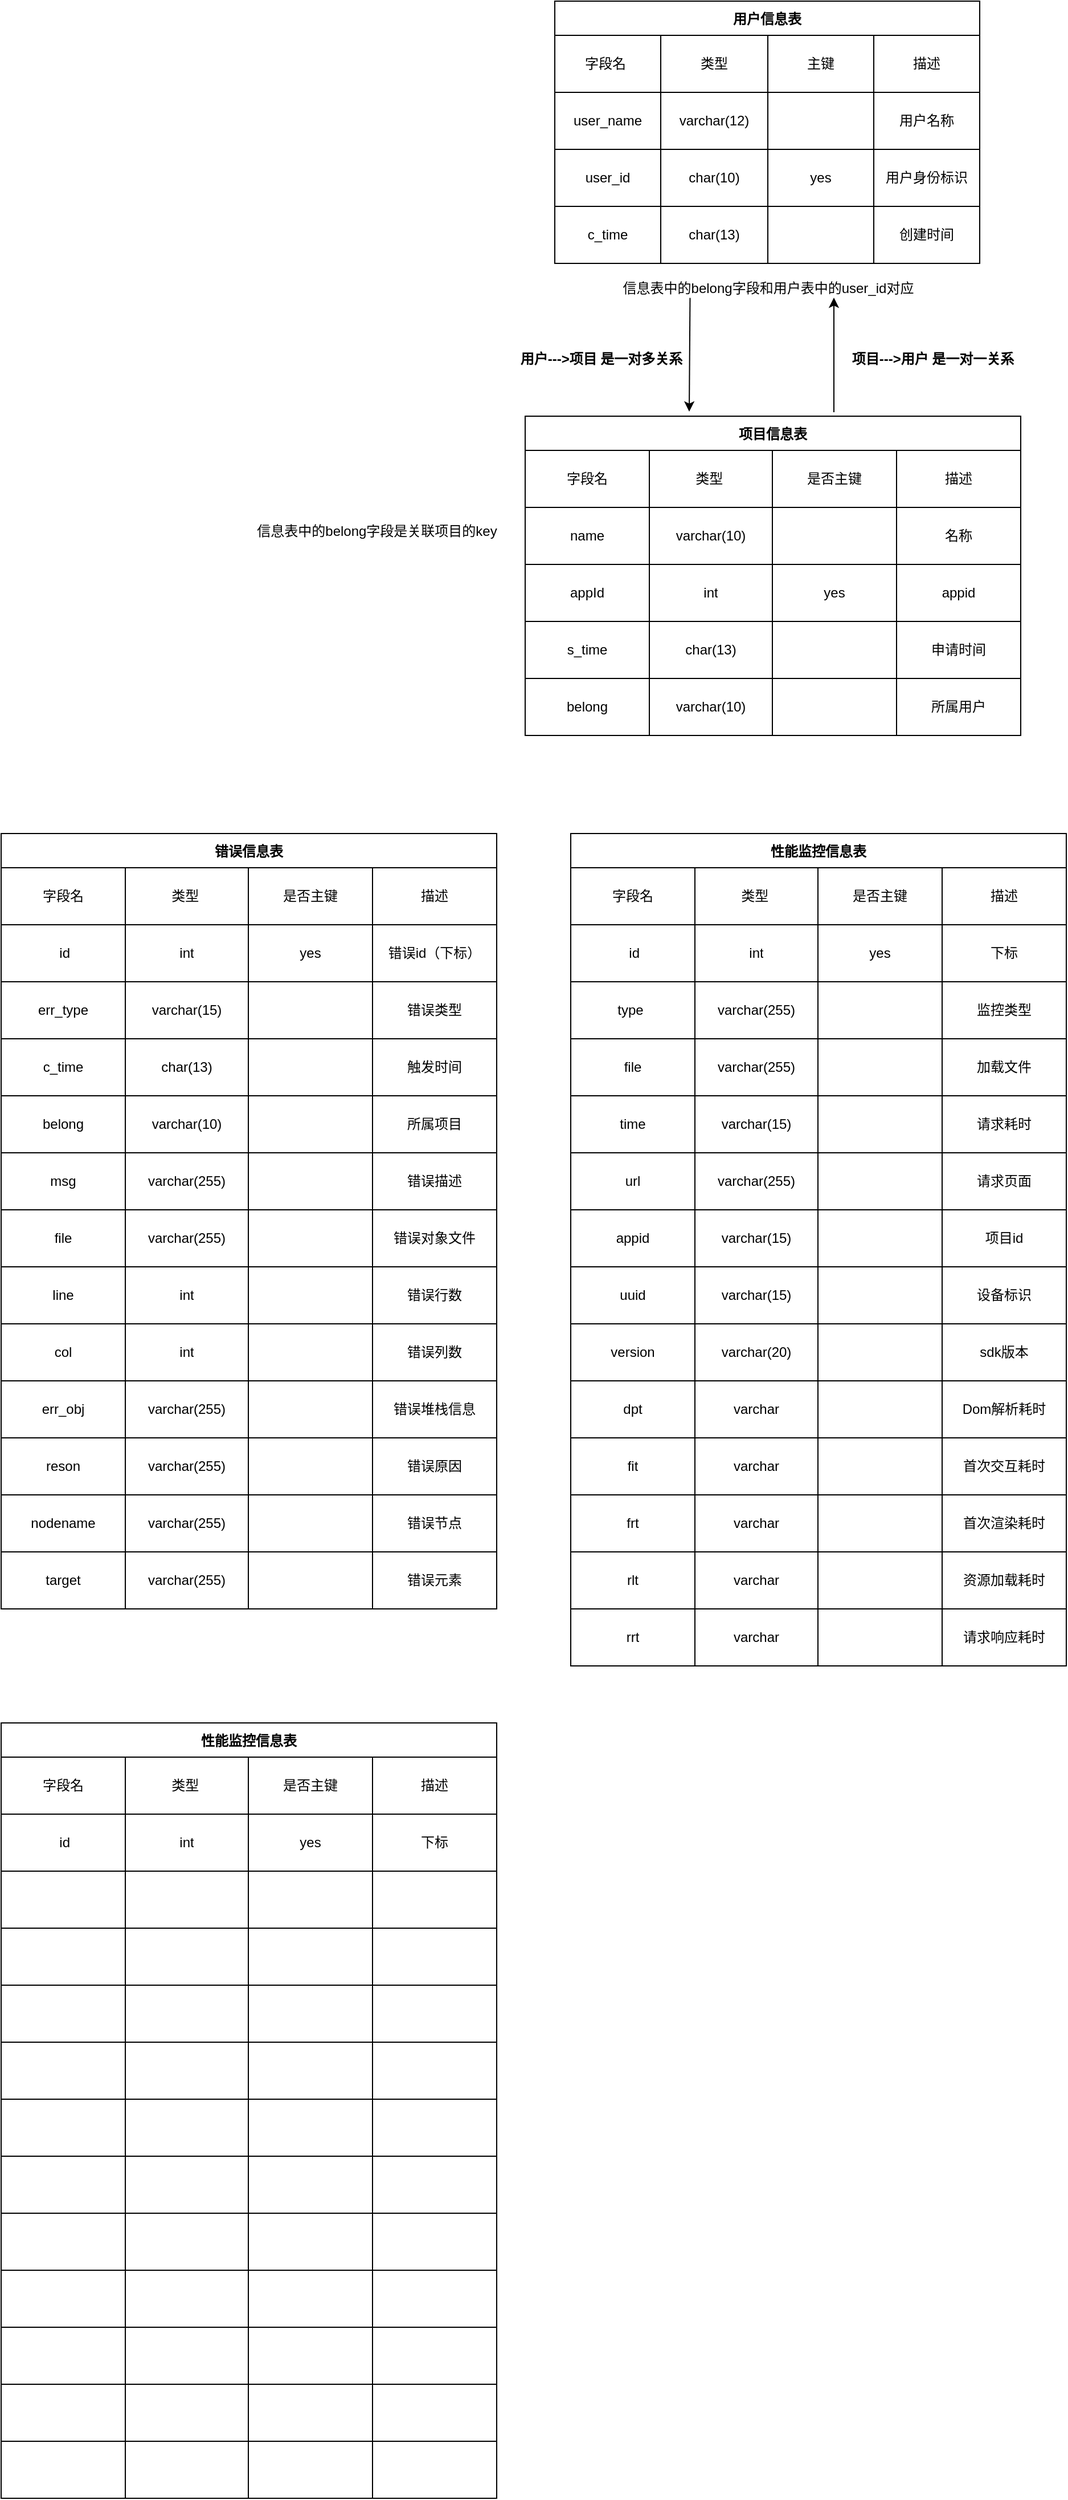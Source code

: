 <mxfile version="20.0.4" type="device"><diagram id="7USDsdrqPsZ-G95IPvTH" name="第 1 页"><mxGraphModel dx="1426" dy="782" grid="1" gridSize="10" guides="1" tooltips="1" connect="1" arrows="1" fold="1" page="1" pageScale="1" pageWidth="200000" pageHeight="200000" math="0" shadow="0"><root><mxCell id="0"/><mxCell id="1" parent="0"/><mxCell id="ZoWCqt_kakScK_-2WPd1-1" value="用户信息表" style="shape=table;startSize=30;container=1;collapsible=0;childLayout=tableLayout;fontStyle=1;align=center;" parent="1" vertex="1"><mxGeometry x="626" y="320" width="373" height="230" as="geometry"/></mxCell><mxCell id="ZoWCqt_kakScK_-2WPd1-2" value="" style="shape=tableRow;horizontal=0;startSize=0;swimlaneHead=0;swimlaneBody=0;top=0;left=0;bottom=0;right=0;collapsible=0;dropTarget=0;fillColor=none;points=[[0,0.5],[1,0.5]];portConstraint=eastwest;" parent="ZoWCqt_kakScK_-2WPd1-1" vertex="1"><mxGeometry y="30" width="373" height="50" as="geometry"/></mxCell><mxCell id="ZoWCqt_kakScK_-2WPd1-3" value="&amp;nbsp; 字段名&lt;span style=&quot;white-space: pre;&quot;&gt;&#9;&lt;/span&gt;" style="shape=partialRectangle;html=1;whiteSpace=wrap;connectable=0;fillColor=none;top=0;left=0;bottom=0;right=0;overflow=hidden;" parent="ZoWCqt_kakScK_-2WPd1-2" vertex="1"><mxGeometry width="93" height="50" as="geometry"><mxRectangle width="93" height="50" as="alternateBounds"/></mxGeometry></mxCell><mxCell id="ZoWCqt_kakScK_-2WPd1-4" value="类型" style="shape=partialRectangle;html=1;whiteSpace=wrap;connectable=0;fillColor=none;top=0;left=0;bottom=0;right=0;overflow=hidden;" parent="ZoWCqt_kakScK_-2WPd1-2" vertex="1"><mxGeometry x="93" width="94" height="50" as="geometry"><mxRectangle width="94" height="50" as="alternateBounds"/></mxGeometry></mxCell><mxCell id="ZoWCqt_kakScK_-2WPd1-5" value="主键" style="shape=partialRectangle;html=1;whiteSpace=wrap;connectable=0;fillColor=none;top=0;left=0;bottom=0;right=0;overflow=hidden;" parent="ZoWCqt_kakScK_-2WPd1-2" vertex="1"><mxGeometry x="187" width="93" height="50" as="geometry"><mxRectangle width="93" height="50" as="alternateBounds"/></mxGeometry></mxCell><mxCell id="ZoWCqt_kakScK_-2WPd1-80" value="描述" style="shape=partialRectangle;html=1;whiteSpace=wrap;connectable=0;fillColor=none;top=0;left=0;bottom=0;right=0;overflow=hidden;" parent="ZoWCqt_kakScK_-2WPd1-2" vertex="1"><mxGeometry x="280" width="93" height="50" as="geometry"><mxRectangle width="93" height="50" as="alternateBounds"/></mxGeometry></mxCell><mxCell id="ZoWCqt_kakScK_-2WPd1-6" value="" style="shape=tableRow;horizontal=0;startSize=0;swimlaneHead=0;swimlaneBody=0;top=0;left=0;bottom=0;right=0;collapsible=0;dropTarget=0;fillColor=none;points=[[0,0.5],[1,0.5]];portConstraint=eastwest;" parent="ZoWCqt_kakScK_-2WPd1-1" vertex="1"><mxGeometry y="80" width="373" height="50" as="geometry"/></mxCell><mxCell id="ZoWCqt_kakScK_-2WPd1-7" value="user_name" style="shape=partialRectangle;html=1;whiteSpace=wrap;connectable=0;fillColor=none;top=0;left=0;bottom=0;right=0;overflow=hidden;" parent="ZoWCqt_kakScK_-2WPd1-6" vertex="1"><mxGeometry width="93" height="50" as="geometry"><mxRectangle width="93" height="50" as="alternateBounds"/></mxGeometry></mxCell><mxCell id="ZoWCqt_kakScK_-2WPd1-8" value="varchar(12)" style="shape=partialRectangle;html=1;whiteSpace=wrap;connectable=0;fillColor=none;top=0;left=0;bottom=0;right=0;overflow=hidden;" parent="ZoWCqt_kakScK_-2WPd1-6" vertex="1"><mxGeometry x="93" width="94" height="50" as="geometry"><mxRectangle width="94" height="50" as="alternateBounds"/></mxGeometry></mxCell><mxCell id="ZoWCqt_kakScK_-2WPd1-9" value="" style="shape=partialRectangle;html=1;whiteSpace=wrap;connectable=0;fillColor=none;top=0;left=0;bottom=0;right=0;overflow=hidden;" parent="ZoWCqt_kakScK_-2WPd1-6" vertex="1"><mxGeometry x="187" width="93" height="50" as="geometry"><mxRectangle width="93" height="50" as="alternateBounds"/></mxGeometry></mxCell><mxCell id="ZoWCqt_kakScK_-2WPd1-81" value="用户名称" style="shape=partialRectangle;html=1;whiteSpace=wrap;connectable=0;fillColor=none;top=0;left=0;bottom=0;right=0;overflow=hidden;" parent="ZoWCqt_kakScK_-2WPd1-6" vertex="1"><mxGeometry x="280" width="93" height="50" as="geometry"><mxRectangle width="93" height="50" as="alternateBounds"/></mxGeometry></mxCell><mxCell id="ZoWCqt_kakScK_-2WPd1-10" value="" style="shape=tableRow;horizontal=0;startSize=0;swimlaneHead=0;swimlaneBody=0;top=0;left=0;bottom=0;right=0;collapsible=0;dropTarget=0;fillColor=none;points=[[0,0.5],[1,0.5]];portConstraint=eastwest;" parent="ZoWCqt_kakScK_-2WPd1-1" vertex="1"><mxGeometry y="130" width="373" height="50" as="geometry"/></mxCell><mxCell id="ZoWCqt_kakScK_-2WPd1-11" value="user_id" style="shape=partialRectangle;html=1;whiteSpace=wrap;connectable=0;fillColor=none;top=0;left=0;bottom=0;right=0;overflow=hidden;" parent="ZoWCqt_kakScK_-2WPd1-10" vertex="1"><mxGeometry width="93" height="50" as="geometry"><mxRectangle width="93" height="50" as="alternateBounds"/></mxGeometry></mxCell><mxCell id="ZoWCqt_kakScK_-2WPd1-12" value="char(10)" style="shape=partialRectangle;html=1;whiteSpace=wrap;connectable=0;fillColor=none;top=0;left=0;bottom=0;right=0;overflow=hidden;" parent="ZoWCqt_kakScK_-2WPd1-10" vertex="1"><mxGeometry x="93" width="94" height="50" as="geometry"><mxRectangle width="94" height="50" as="alternateBounds"/></mxGeometry></mxCell><mxCell id="ZoWCqt_kakScK_-2WPd1-13" value="yes" style="shape=partialRectangle;html=1;whiteSpace=wrap;connectable=0;fillColor=none;top=0;left=0;bottom=0;right=0;overflow=hidden;" parent="ZoWCqt_kakScK_-2WPd1-10" vertex="1"><mxGeometry x="187" width="93" height="50" as="geometry"><mxRectangle width="93" height="50" as="alternateBounds"/></mxGeometry></mxCell><mxCell id="ZoWCqt_kakScK_-2WPd1-82" value="用户身份标识" style="shape=partialRectangle;html=1;whiteSpace=wrap;connectable=0;fillColor=none;top=0;left=0;bottom=0;right=0;overflow=hidden;" parent="ZoWCqt_kakScK_-2WPd1-10" vertex="1"><mxGeometry x="280" width="93" height="50" as="geometry"><mxRectangle width="93" height="50" as="alternateBounds"/></mxGeometry></mxCell><mxCell id="ZoWCqt_kakScK_-2WPd1-85" style="shape=tableRow;horizontal=0;startSize=0;swimlaneHead=0;swimlaneBody=0;top=0;left=0;bottom=0;right=0;collapsible=0;dropTarget=0;fillColor=none;points=[[0,0.5],[1,0.5]];portConstraint=eastwest;" parent="ZoWCqt_kakScK_-2WPd1-1" vertex="1"><mxGeometry y="180" width="373" height="50" as="geometry"/></mxCell><mxCell id="ZoWCqt_kakScK_-2WPd1-86" value="c_time" style="shape=partialRectangle;html=1;whiteSpace=wrap;connectable=0;fillColor=none;top=0;left=0;bottom=0;right=0;overflow=hidden;" parent="ZoWCqt_kakScK_-2WPd1-85" vertex="1"><mxGeometry width="93" height="50" as="geometry"><mxRectangle width="93" height="50" as="alternateBounds"/></mxGeometry></mxCell><mxCell id="ZoWCqt_kakScK_-2WPd1-87" value="char(13)" style="shape=partialRectangle;html=1;whiteSpace=wrap;connectable=0;fillColor=none;top=0;left=0;bottom=0;right=0;overflow=hidden;" parent="ZoWCqt_kakScK_-2WPd1-85" vertex="1"><mxGeometry x="93" width="94" height="50" as="geometry"><mxRectangle width="94" height="50" as="alternateBounds"/></mxGeometry></mxCell><mxCell id="ZoWCqt_kakScK_-2WPd1-88" style="shape=partialRectangle;html=1;whiteSpace=wrap;connectable=0;fillColor=none;top=0;left=0;bottom=0;right=0;overflow=hidden;" parent="ZoWCqt_kakScK_-2WPd1-85" vertex="1"><mxGeometry x="187" width="93" height="50" as="geometry"><mxRectangle width="93" height="50" as="alternateBounds"/></mxGeometry></mxCell><mxCell id="ZoWCqt_kakScK_-2WPd1-89" value="创建时间" style="shape=partialRectangle;html=1;whiteSpace=wrap;connectable=0;fillColor=none;top=0;left=0;bottom=0;right=0;overflow=hidden;" parent="ZoWCqt_kakScK_-2WPd1-85" vertex="1"><mxGeometry x="280" width="93" height="50" as="geometry"><mxRectangle width="93" height="50" as="alternateBounds"/></mxGeometry></mxCell><mxCell id="ZoWCqt_kakScK_-2WPd1-14" value="项目信息表" style="shape=table;startSize=30;container=1;collapsible=0;childLayout=tableLayout;fontStyle=1;align=center;" parent="1" vertex="1"><mxGeometry x="600" y="684" width="435" height="280" as="geometry"/></mxCell><mxCell id="ZoWCqt_kakScK_-2WPd1-15" value="" style="shape=tableRow;horizontal=0;startSize=0;swimlaneHead=0;swimlaneBody=0;top=0;left=0;bottom=0;right=0;collapsible=0;dropTarget=0;fillColor=none;points=[[0,0.5],[1,0.5]];portConstraint=eastwest;" parent="ZoWCqt_kakScK_-2WPd1-14" vertex="1"><mxGeometry y="30" width="435" height="50" as="geometry"/></mxCell><mxCell id="ZoWCqt_kakScK_-2WPd1-16" value="字段名" style="shape=partialRectangle;html=1;whiteSpace=wrap;connectable=0;fillColor=none;top=0;left=0;bottom=0;right=0;overflow=hidden;" parent="ZoWCqt_kakScK_-2WPd1-15" vertex="1"><mxGeometry width="109" height="50" as="geometry"><mxRectangle width="109" height="50" as="alternateBounds"/></mxGeometry></mxCell><mxCell id="ZoWCqt_kakScK_-2WPd1-17" value="类型&lt;span style=&quot;white-space: pre;&quot;&gt;&#9;&lt;/span&gt;" style="shape=partialRectangle;html=1;whiteSpace=wrap;connectable=0;fillColor=none;top=0;left=0;bottom=0;right=0;overflow=hidden;" parent="ZoWCqt_kakScK_-2WPd1-15" vertex="1"><mxGeometry x="109" width="108" height="50" as="geometry"><mxRectangle width="108" height="50" as="alternateBounds"/></mxGeometry></mxCell><mxCell id="ZoWCqt_kakScK_-2WPd1-18" value="是否主键" style="shape=partialRectangle;html=1;whiteSpace=wrap;connectable=0;fillColor=none;top=0;left=0;bottom=0;right=0;overflow=hidden;" parent="ZoWCqt_kakScK_-2WPd1-15" vertex="1"><mxGeometry x="217" width="109" height="50" as="geometry"><mxRectangle width="109" height="50" as="alternateBounds"/></mxGeometry></mxCell><mxCell id="ZoWCqt_kakScK_-2WPd1-49" value="描述" style="shape=partialRectangle;html=1;whiteSpace=wrap;connectable=0;fillColor=none;top=0;left=0;bottom=0;right=0;overflow=hidden;" parent="ZoWCqt_kakScK_-2WPd1-15" vertex="1"><mxGeometry x="326" width="109" height="50" as="geometry"><mxRectangle width="109" height="50" as="alternateBounds"/></mxGeometry></mxCell><mxCell id="ZoWCqt_kakScK_-2WPd1-19" value="" style="shape=tableRow;horizontal=0;startSize=0;swimlaneHead=0;swimlaneBody=0;top=0;left=0;bottom=0;right=0;collapsible=0;dropTarget=0;fillColor=none;points=[[0,0.5],[1,0.5]];portConstraint=eastwest;" parent="ZoWCqt_kakScK_-2WPd1-14" vertex="1"><mxGeometry y="80" width="435" height="50" as="geometry"/></mxCell><mxCell id="ZoWCqt_kakScK_-2WPd1-20" value="name" style="shape=partialRectangle;html=1;whiteSpace=wrap;connectable=0;fillColor=none;top=0;left=0;bottom=0;right=0;overflow=hidden;" parent="ZoWCqt_kakScK_-2WPd1-19" vertex="1"><mxGeometry width="109" height="50" as="geometry"><mxRectangle width="109" height="50" as="alternateBounds"/></mxGeometry></mxCell><mxCell id="ZoWCqt_kakScK_-2WPd1-21" value="varchar(10)" style="shape=partialRectangle;html=1;whiteSpace=wrap;connectable=0;fillColor=none;top=0;left=0;bottom=0;right=0;overflow=hidden;" parent="ZoWCqt_kakScK_-2WPd1-19" vertex="1"><mxGeometry x="109" width="108" height="50" as="geometry"><mxRectangle width="108" height="50" as="alternateBounds"/></mxGeometry></mxCell><mxCell id="ZoWCqt_kakScK_-2WPd1-22" value="" style="shape=partialRectangle;html=1;whiteSpace=wrap;connectable=0;fillColor=none;top=0;left=0;bottom=0;right=0;overflow=hidden;" parent="ZoWCqt_kakScK_-2WPd1-19" vertex="1"><mxGeometry x="217" width="109" height="50" as="geometry"><mxRectangle width="109" height="50" as="alternateBounds"/></mxGeometry></mxCell><mxCell id="ZoWCqt_kakScK_-2WPd1-50" value="名称" style="shape=partialRectangle;html=1;whiteSpace=wrap;connectable=0;fillColor=none;top=0;left=0;bottom=0;right=0;overflow=hidden;" parent="ZoWCqt_kakScK_-2WPd1-19" vertex="1"><mxGeometry x="326" width="109" height="50" as="geometry"><mxRectangle width="109" height="50" as="alternateBounds"/></mxGeometry></mxCell><mxCell id="ZoWCqt_kakScK_-2WPd1-23" value="" style="shape=tableRow;horizontal=0;startSize=0;swimlaneHead=0;swimlaneBody=0;top=0;left=0;bottom=0;right=0;collapsible=0;dropTarget=0;fillColor=none;points=[[0,0.5],[1,0.5]];portConstraint=eastwest;" parent="ZoWCqt_kakScK_-2WPd1-14" vertex="1"><mxGeometry y="130" width="435" height="50" as="geometry"/></mxCell><mxCell id="ZoWCqt_kakScK_-2WPd1-24" value="appId" style="shape=partialRectangle;html=1;whiteSpace=wrap;connectable=0;fillColor=none;top=0;left=0;bottom=0;right=0;overflow=hidden;" parent="ZoWCqt_kakScK_-2WPd1-23" vertex="1"><mxGeometry width="109" height="50" as="geometry"><mxRectangle width="109" height="50" as="alternateBounds"/></mxGeometry></mxCell><mxCell id="ZoWCqt_kakScK_-2WPd1-25" value="int" style="shape=partialRectangle;html=1;whiteSpace=wrap;connectable=0;fillColor=none;top=0;left=0;bottom=0;right=0;overflow=hidden;" parent="ZoWCqt_kakScK_-2WPd1-23" vertex="1"><mxGeometry x="109" width="108" height="50" as="geometry"><mxRectangle width="108" height="50" as="alternateBounds"/></mxGeometry></mxCell><mxCell id="ZoWCqt_kakScK_-2WPd1-26" value="yes" style="shape=partialRectangle;html=1;whiteSpace=wrap;connectable=0;fillColor=none;top=0;left=0;bottom=0;right=0;overflow=hidden;" parent="ZoWCqt_kakScK_-2WPd1-23" vertex="1"><mxGeometry x="217" width="109" height="50" as="geometry"><mxRectangle width="109" height="50" as="alternateBounds"/></mxGeometry></mxCell><mxCell id="ZoWCqt_kakScK_-2WPd1-51" value="appid&lt;br&gt;" style="shape=partialRectangle;html=1;whiteSpace=wrap;connectable=0;fillColor=none;top=0;left=0;bottom=0;right=0;overflow=hidden;" parent="ZoWCqt_kakScK_-2WPd1-23" vertex="1"><mxGeometry x="326" width="109" height="50" as="geometry"><mxRectangle width="109" height="50" as="alternateBounds"/></mxGeometry></mxCell><mxCell id="ZoWCqt_kakScK_-2WPd1-45" style="shape=tableRow;horizontal=0;startSize=0;swimlaneHead=0;swimlaneBody=0;top=0;left=0;bottom=0;right=0;collapsible=0;dropTarget=0;fillColor=none;points=[[0,0.5],[1,0.5]];portConstraint=eastwest;" parent="ZoWCqt_kakScK_-2WPd1-14" vertex="1"><mxGeometry y="180" width="435" height="50" as="geometry"/></mxCell><mxCell id="ZoWCqt_kakScK_-2WPd1-46" value="s_time" style="shape=partialRectangle;html=1;whiteSpace=wrap;connectable=0;fillColor=none;top=0;left=0;bottom=0;right=0;overflow=hidden;" parent="ZoWCqt_kakScK_-2WPd1-45" vertex="1"><mxGeometry width="109" height="50" as="geometry"><mxRectangle width="109" height="50" as="alternateBounds"/></mxGeometry></mxCell><mxCell id="ZoWCqt_kakScK_-2WPd1-47" value="char(13)" style="shape=partialRectangle;html=1;whiteSpace=wrap;connectable=0;fillColor=none;top=0;left=0;bottom=0;right=0;overflow=hidden;" parent="ZoWCqt_kakScK_-2WPd1-45" vertex="1"><mxGeometry x="109" width="108" height="50" as="geometry"><mxRectangle width="108" height="50" as="alternateBounds"/></mxGeometry></mxCell><mxCell id="ZoWCqt_kakScK_-2WPd1-48" style="shape=partialRectangle;html=1;whiteSpace=wrap;connectable=0;fillColor=none;top=0;left=0;bottom=0;right=0;overflow=hidden;" parent="ZoWCqt_kakScK_-2WPd1-45" vertex="1"><mxGeometry x="217" width="109" height="50" as="geometry"><mxRectangle width="109" height="50" as="alternateBounds"/></mxGeometry></mxCell><mxCell id="ZoWCqt_kakScK_-2WPd1-52" value="申请时间" style="shape=partialRectangle;html=1;whiteSpace=wrap;connectable=0;fillColor=none;top=0;left=0;bottom=0;right=0;overflow=hidden;" parent="ZoWCqt_kakScK_-2WPd1-45" vertex="1"><mxGeometry x="326" width="109" height="50" as="geometry"><mxRectangle width="109" height="50" as="alternateBounds"/></mxGeometry></mxCell><mxCell id="ZoWCqt_kakScK_-2WPd1-90" style="shape=tableRow;horizontal=0;startSize=0;swimlaneHead=0;swimlaneBody=0;top=0;left=0;bottom=0;right=0;collapsible=0;dropTarget=0;fillColor=none;points=[[0,0.5],[1,0.5]];portConstraint=eastwest;" parent="ZoWCqt_kakScK_-2WPd1-14" vertex="1"><mxGeometry y="230" width="435" height="50" as="geometry"/></mxCell><mxCell id="ZoWCqt_kakScK_-2WPd1-91" value="belong" style="shape=partialRectangle;html=1;whiteSpace=wrap;connectable=0;fillColor=none;top=0;left=0;bottom=0;right=0;overflow=hidden;" parent="ZoWCqt_kakScK_-2WPd1-90" vertex="1"><mxGeometry width="109" height="50" as="geometry"><mxRectangle width="109" height="50" as="alternateBounds"/></mxGeometry></mxCell><mxCell id="ZoWCqt_kakScK_-2WPd1-92" value="varchar(10)" style="shape=partialRectangle;html=1;whiteSpace=wrap;connectable=0;fillColor=none;top=0;left=0;bottom=0;right=0;overflow=hidden;" parent="ZoWCqt_kakScK_-2WPd1-90" vertex="1"><mxGeometry x="109" width="108" height="50" as="geometry"><mxRectangle width="108" height="50" as="alternateBounds"/></mxGeometry></mxCell><mxCell id="ZoWCqt_kakScK_-2WPd1-93" value="" style="shape=partialRectangle;html=1;whiteSpace=wrap;connectable=0;fillColor=none;top=0;left=0;bottom=0;right=0;overflow=hidden;" parent="ZoWCqt_kakScK_-2WPd1-90" vertex="1"><mxGeometry x="217" width="109" height="50" as="geometry"><mxRectangle width="109" height="50" as="alternateBounds"/></mxGeometry></mxCell><mxCell id="ZoWCqt_kakScK_-2WPd1-94" value="所属用户" style="shape=partialRectangle;html=1;whiteSpace=wrap;connectable=0;fillColor=none;top=0;left=0;bottom=0;right=0;overflow=hidden;" parent="ZoWCqt_kakScK_-2WPd1-90" vertex="1"><mxGeometry x="326" width="109" height="50" as="geometry"><mxRectangle width="109" height="50" as="alternateBounds"/></mxGeometry></mxCell><mxCell id="ZoWCqt_kakScK_-2WPd1-54" value="&lt;b&gt;用户---&amp;gt;项目 是一对多关系&lt;/b&gt;" style="text;html=1;strokeColor=none;fillColor=none;align=center;verticalAlign=middle;whiteSpace=wrap;rounded=0;" parent="1" vertex="1"><mxGeometry x="590" y="619" width="154" height="30" as="geometry"/></mxCell><mxCell id="ZoWCqt_kakScK_-2WPd1-55" value="&lt;b&gt;项目---&amp;gt;用户 是一对一关系&lt;/b&gt;" style="text;html=1;strokeColor=none;fillColor=none;align=center;verticalAlign=middle;whiteSpace=wrap;rounded=0;" parent="1" vertex="1"><mxGeometry x="881" y="596.5" width="154" height="75" as="geometry"/></mxCell><mxCell id="ZoWCqt_kakScK_-2WPd1-83" value="" style="endArrow=classic;html=1;rounded=0;entryX=0.343;entryY=-0.002;entryDx=0;entryDy=0;entryPerimeter=0;exitX=0.249;exitY=1.112;exitDx=0;exitDy=0;exitPerimeter=0;" parent="1" edge="1"><mxGeometry width="50" height="50" relative="1" as="geometry"><mxPoint x="744.73" y="580.24" as="sourcePoint"/><mxPoint x="744.005" y="680" as="targetPoint"/></mxGeometry></mxCell><mxCell id="ZoWCqt_kakScK_-2WPd1-84" value="" style="endArrow=classic;html=1;rounded=0;exitX=0.623;exitY=0.002;exitDx=0;exitDy=0;exitPerimeter=0;" parent="1" edge="1"><mxGeometry width="50" height="50" relative="1" as="geometry"><mxPoint x="871.005" y="680.46" as="sourcePoint"/><mxPoint x="871" y="580" as="targetPoint"/></mxGeometry></mxCell><mxCell id="ZoWCqt_kakScK_-2WPd1-95" value="信息表中的belong字段和用户表中的user_id对应" style="text;html=1;align=center;verticalAlign=middle;resizable=0;points=[];autosize=1;strokeColor=none;fillColor=none;" parent="1" vertex="1"><mxGeometry x="677.5" y="562" width="270" height="20" as="geometry"/></mxCell><mxCell id="ZoWCqt_kakScK_-2WPd1-135" value="错误信息表" style="shape=table;startSize=30;container=1;collapsible=0;childLayout=tableLayout;fontStyle=1;align=center;" parent="1" vertex="1"><mxGeometry x="140" y="1050" width="435" height="680" as="geometry"/></mxCell><mxCell id="ZoWCqt_kakScK_-2WPd1-136" value="" style="shape=tableRow;horizontal=0;startSize=0;swimlaneHead=0;swimlaneBody=0;top=0;left=0;bottom=0;right=0;collapsible=0;dropTarget=0;fillColor=none;points=[[0,0.5],[1,0.5]];portConstraint=eastwest;" parent="ZoWCqt_kakScK_-2WPd1-135" vertex="1"><mxGeometry y="30" width="435" height="50" as="geometry"/></mxCell><mxCell id="ZoWCqt_kakScK_-2WPd1-137" value="字段名" style="shape=partialRectangle;html=1;whiteSpace=wrap;connectable=0;fillColor=none;top=0;left=0;bottom=0;right=0;overflow=hidden;" parent="ZoWCqt_kakScK_-2WPd1-136" vertex="1"><mxGeometry width="109" height="50" as="geometry"><mxRectangle width="109" height="50" as="alternateBounds"/></mxGeometry></mxCell><mxCell id="ZoWCqt_kakScK_-2WPd1-138" value="类型&lt;span style=&quot;white-space: pre;&quot;&gt;&#9;&lt;/span&gt;" style="shape=partialRectangle;html=1;whiteSpace=wrap;connectable=0;fillColor=none;top=0;left=0;bottom=0;right=0;overflow=hidden;" parent="ZoWCqt_kakScK_-2WPd1-136" vertex="1"><mxGeometry x="109" width="108" height="50" as="geometry"><mxRectangle width="108" height="50" as="alternateBounds"/></mxGeometry></mxCell><mxCell id="ZoWCqt_kakScK_-2WPd1-139" value="是否主键" style="shape=partialRectangle;html=1;whiteSpace=wrap;connectable=0;fillColor=none;top=0;left=0;bottom=0;right=0;overflow=hidden;" parent="ZoWCqt_kakScK_-2WPd1-136" vertex="1"><mxGeometry x="217" width="109" height="50" as="geometry"><mxRectangle width="109" height="50" as="alternateBounds"/></mxGeometry></mxCell><mxCell id="ZoWCqt_kakScK_-2WPd1-140" value="描述" style="shape=partialRectangle;html=1;whiteSpace=wrap;connectable=0;fillColor=none;top=0;left=0;bottom=0;right=0;overflow=hidden;" parent="ZoWCqt_kakScK_-2WPd1-136" vertex="1"><mxGeometry x="326" width="109" height="50" as="geometry"><mxRectangle width="109" height="50" as="alternateBounds"/></mxGeometry></mxCell><mxCell id="ZoWCqt_kakScK_-2WPd1-141" value="" style="shape=tableRow;horizontal=0;startSize=0;swimlaneHead=0;swimlaneBody=0;top=0;left=0;bottom=0;right=0;collapsible=0;dropTarget=0;fillColor=none;points=[[0,0.5],[1,0.5]];portConstraint=eastwest;" parent="ZoWCqt_kakScK_-2WPd1-135" vertex="1"><mxGeometry y="80" width="435" height="50" as="geometry"/></mxCell><mxCell id="ZoWCqt_kakScK_-2WPd1-142" value="&amp;nbsp; &amp;nbsp;&lt;span style=&quot;white-space: pre;&quot;&gt;id&#9;&lt;/span&gt;" style="shape=partialRectangle;html=1;whiteSpace=wrap;connectable=0;fillColor=none;top=0;left=0;bottom=0;right=0;overflow=hidden;" parent="ZoWCqt_kakScK_-2WPd1-141" vertex="1"><mxGeometry width="109" height="50" as="geometry"><mxRectangle width="109" height="50" as="alternateBounds"/></mxGeometry></mxCell><mxCell id="ZoWCqt_kakScK_-2WPd1-143" value="int" style="shape=partialRectangle;html=1;whiteSpace=wrap;connectable=0;fillColor=none;top=0;left=0;bottom=0;right=0;overflow=hidden;" parent="ZoWCqt_kakScK_-2WPd1-141" vertex="1"><mxGeometry x="109" width="108" height="50" as="geometry"><mxRectangle width="108" height="50" as="alternateBounds"/></mxGeometry></mxCell><mxCell id="ZoWCqt_kakScK_-2WPd1-144" value="yes" style="shape=partialRectangle;html=1;whiteSpace=wrap;connectable=0;fillColor=none;top=0;left=0;bottom=0;right=0;overflow=hidden;" parent="ZoWCqt_kakScK_-2WPd1-141" vertex="1"><mxGeometry x="217" width="109" height="50" as="geometry"><mxRectangle width="109" height="50" as="alternateBounds"/></mxGeometry></mxCell><mxCell id="ZoWCqt_kakScK_-2WPd1-145" value="错误id（下标）" style="shape=partialRectangle;html=1;whiteSpace=wrap;connectable=0;fillColor=none;top=0;left=0;bottom=0;right=0;overflow=hidden;" parent="ZoWCqt_kakScK_-2WPd1-141" vertex="1"><mxGeometry x="326" width="109" height="50" as="geometry"><mxRectangle width="109" height="50" as="alternateBounds"/></mxGeometry></mxCell><mxCell id="ZoWCqt_kakScK_-2WPd1-146" value="" style="shape=tableRow;horizontal=0;startSize=0;swimlaneHead=0;swimlaneBody=0;top=0;left=0;bottom=0;right=0;collapsible=0;dropTarget=0;fillColor=none;points=[[0,0.5],[1,0.5]];portConstraint=eastwest;" parent="ZoWCqt_kakScK_-2WPd1-135" vertex="1"><mxGeometry y="130" width="435" height="50" as="geometry"/></mxCell><mxCell id="ZoWCqt_kakScK_-2WPd1-147" value="err_type" style="shape=partialRectangle;html=1;whiteSpace=wrap;connectable=0;fillColor=none;top=0;left=0;bottom=0;right=0;overflow=hidden;" parent="ZoWCqt_kakScK_-2WPd1-146" vertex="1"><mxGeometry width="109" height="50" as="geometry"><mxRectangle width="109" height="50" as="alternateBounds"/></mxGeometry></mxCell><mxCell id="ZoWCqt_kakScK_-2WPd1-148" value="varchar(15)" style="shape=partialRectangle;html=1;whiteSpace=wrap;connectable=0;fillColor=none;top=0;left=0;bottom=0;right=0;overflow=hidden;" parent="ZoWCqt_kakScK_-2WPd1-146" vertex="1"><mxGeometry x="109" width="108" height="50" as="geometry"><mxRectangle width="108" height="50" as="alternateBounds"/></mxGeometry></mxCell><mxCell id="ZoWCqt_kakScK_-2WPd1-149" value="" style="shape=partialRectangle;html=1;whiteSpace=wrap;connectable=0;fillColor=none;top=0;left=0;bottom=0;right=0;overflow=hidden;" parent="ZoWCqt_kakScK_-2WPd1-146" vertex="1"><mxGeometry x="217" width="109" height="50" as="geometry"><mxRectangle width="109" height="50" as="alternateBounds"/></mxGeometry></mxCell><mxCell id="ZoWCqt_kakScK_-2WPd1-150" value="错误类型" style="shape=partialRectangle;html=1;whiteSpace=wrap;connectable=0;fillColor=none;top=0;left=0;bottom=0;right=0;overflow=hidden;" parent="ZoWCqt_kakScK_-2WPd1-146" vertex="1"><mxGeometry x="326" width="109" height="50" as="geometry"><mxRectangle width="109" height="50" as="alternateBounds"/></mxGeometry></mxCell><mxCell id="ZoWCqt_kakScK_-2WPd1-151" style="shape=tableRow;horizontal=0;startSize=0;swimlaneHead=0;swimlaneBody=0;top=0;left=0;bottom=0;right=0;collapsible=0;dropTarget=0;fillColor=none;points=[[0,0.5],[1,0.5]];portConstraint=eastwest;" parent="ZoWCqt_kakScK_-2WPd1-135" vertex="1"><mxGeometry y="180" width="435" height="50" as="geometry"/></mxCell><mxCell id="ZoWCqt_kakScK_-2WPd1-152" value="c_time" style="shape=partialRectangle;html=1;whiteSpace=wrap;connectable=0;fillColor=none;top=0;left=0;bottom=0;right=0;overflow=hidden;" parent="ZoWCqt_kakScK_-2WPd1-151" vertex="1"><mxGeometry width="109" height="50" as="geometry"><mxRectangle width="109" height="50" as="alternateBounds"/></mxGeometry></mxCell><mxCell id="ZoWCqt_kakScK_-2WPd1-153" value="char(13)" style="shape=partialRectangle;html=1;whiteSpace=wrap;connectable=0;fillColor=none;top=0;left=0;bottom=0;right=0;overflow=hidden;" parent="ZoWCqt_kakScK_-2WPd1-151" vertex="1"><mxGeometry x="109" width="108" height="50" as="geometry"><mxRectangle width="108" height="50" as="alternateBounds"/></mxGeometry></mxCell><mxCell id="ZoWCqt_kakScK_-2WPd1-154" style="shape=partialRectangle;html=1;whiteSpace=wrap;connectable=0;fillColor=none;top=0;left=0;bottom=0;right=0;overflow=hidden;" parent="ZoWCqt_kakScK_-2WPd1-151" vertex="1"><mxGeometry x="217" width="109" height="50" as="geometry"><mxRectangle width="109" height="50" as="alternateBounds"/></mxGeometry></mxCell><mxCell id="ZoWCqt_kakScK_-2WPd1-155" value="触发时间" style="shape=partialRectangle;html=1;whiteSpace=wrap;connectable=0;fillColor=none;top=0;left=0;bottom=0;right=0;overflow=hidden;" parent="ZoWCqt_kakScK_-2WPd1-151" vertex="1"><mxGeometry x="326" width="109" height="50" as="geometry"><mxRectangle width="109" height="50" as="alternateBounds"/></mxGeometry></mxCell><mxCell id="ZoWCqt_kakScK_-2WPd1-156" style="shape=tableRow;horizontal=0;startSize=0;swimlaneHead=0;swimlaneBody=0;top=0;left=0;bottom=0;right=0;collapsible=0;dropTarget=0;fillColor=none;points=[[0,0.5],[1,0.5]];portConstraint=eastwest;" parent="ZoWCqt_kakScK_-2WPd1-135" vertex="1"><mxGeometry y="230" width="435" height="50" as="geometry"/></mxCell><mxCell id="ZoWCqt_kakScK_-2WPd1-157" value="belong" style="shape=partialRectangle;html=1;whiteSpace=wrap;connectable=0;fillColor=none;top=0;left=0;bottom=0;right=0;overflow=hidden;" parent="ZoWCqt_kakScK_-2WPd1-156" vertex="1"><mxGeometry width="109" height="50" as="geometry"><mxRectangle width="109" height="50" as="alternateBounds"/></mxGeometry></mxCell><mxCell id="ZoWCqt_kakScK_-2WPd1-158" value="varchar(10)" style="shape=partialRectangle;html=1;whiteSpace=wrap;connectable=0;fillColor=none;top=0;left=0;bottom=0;right=0;overflow=hidden;" parent="ZoWCqt_kakScK_-2WPd1-156" vertex="1"><mxGeometry x="109" width="108" height="50" as="geometry"><mxRectangle width="108" height="50" as="alternateBounds"/></mxGeometry></mxCell><mxCell id="ZoWCqt_kakScK_-2WPd1-159" value="" style="shape=partialRectangle;html=1;whiteSpace=wrap;connectable=0;fillColor=none;top=0;left=0;bottom=0;right=0;overflow=hidden;" parent="ZoWCqt_kakScK_-2WPd1-156" vertex="1"><mxGeometry x="217" width="109" height="50" as="geometry"><mxRectangle width="109" height="50" as="alternateBounds"/></mxGeometry></mxCell><mxCell id="ZoWCqt_kakScK_-2WPd1-160" value="所属项目" style="shape=partialRectangle;html=1;whiteSpace=wrap;connectable=0;fillColor=none;top=0;left=0;bottom=0;right=0;overflow=hidden;" parent="ZoWCqt_kakScK_-2WPd1-156" vertex="1"><mxGeometry x="326" width="109" height="50" as="geometry"><mxRectangle width="109" height="50" as="alternateBounds"/></mxGeometry></mxCell><mxCell id="ZoWCqt_kakScK_-2WPd1-162" style="shape=tableRow;horizontal=0;startSize=0;swimlaneHead=0;swimlaneBody=0;top=0;left=0;bottom=0;right=0;collapsible=0;dropTarget=0;fillColor=none;points=[[0,0.5],[1,0.5]];portConstraint=eastwest;" parent="ZoWCqt_kakScK_-2WPd1-135" vertex="1"><mxGeometry y="280" width="435" height="50" as="geometry"/></mxCell><mxCell id="ZoWCqt_kakScK_-2WPd1-163" value="msg" style="shape=partialRectangle;html=1;whiteSpace=wrap;connectable=0;fillColor=none;top=0;left=0;bottom=0;right=0;overflow=hidden;" parent="ZoWCqt_kakScK_-2WPd1-162" vertex="1"><mxGeometry width="109" height="50" as="geometry"><mxRectangle width="109" height="50" as="alternateBounds"/></mxGeometry></mxCell><mxCell id="ZoWCqt_kakScK_-2WPd1-164" value="varchar(255)" style="shape=partialRectangle;html=1;whiteSpace=wrap;connectable=0;fillColor=none;top=0;left=0;bottom=0;right=0;overflow=hidden;" parent="ZoWCqt_kakScK_-2WPd1-162" vertex="1"><mxGeometry x="109" width="108" height="50" as="geometry"><mxRectangle width="108" height="50" as="alternateBounds"/></mxGeometry></mxCell><mxCell id="ZoWCqt_kakScK_-2WPd1-165" style="shape=partialRectangle;html=1;whiteSpace=wrap;connectable=0;fillColor=none;top=0;left=0;bottom=0;right=0;overflow=hidden;" parent="ZoWCqt_kakScK_-2WPd1-162" vertex="1"><mxGeometry x="217" width="109" height="50" as="geometry"><mxRectangle width="109" height="50" as="alternateBounds"/></mxGeometry></mxCell><mxCell id="ZoWCqt_kakScK_-2WPd1-166" value="错误描述" style="shape=partialRectangle;html=1;whiteSpace=wrap;connectable=0;fillColor=none;top=0;left=0;bottom=0;right=0;overflow=hidden;" parent="ZoWCqt_kakScK_-2WPd1-162" vertex="1"><mxGeometry x="326" width="109" height="50" as="geometry"><mxRectangle width="109" height="50" as="alternateBounds"/></mxGeometry></mxCell><mxCell id="ZoWCqt_kakScK_-2WPd1-167" style="shape=tableRow;horizontal=0;startSize=0;swimlaneHead=0;swimlaneBody=0;top=0;left=0;bottom=0;right=0;collapsible=0;dropTarget=0;fillColor=none;points=[[0,0.5],[1,0.5]];portConstraint=eastwest;" parent="ZoWCqt_kakScK_-2WPd1-135" vertex="1"><mxGeometry y="330" width="435" height="50" as="geometry"/></mxCell><mxCell id="ZoWCqt_kakScK_-2WPd1-168" value="file" style="shape=partialRectangle;html=1;whiteSpace=wrap;connectable=0;fillColor=none;top=0;left=0;bottom=0;right=0;overflow=hidden;" parent="ZoWCqt_kakScK_-2WPd1-167" vertex="1"><mxGeometry width="109" height="50" as="geometry"><mxRectangle width="109" height="50" as="alternateBounds"/></mxGeometry></mxCell><mxCell id="ZoWCqt_kakScK_-2WPd1-169" value="varchar(255)" style="shape=partialRectangle;html=1;whiteSpace=wrap;connectable=0;fillColor=none;top=0;left=0;bottom=0;right=0;overflow=hidden;" parent="ZoWCqt_kakScK_-2WPd1-167" vertex="1"><mxGeometry x="109" width="108" height="50" as="geometry"><mxRectangle width="108" height="50" as="alternateBounds"/></mxGeometry></mxCell><mxCell id="ZoWCqt_kakScK_-2WPd1-170" style="shape=partialRectangle;html=1;whiteSpace=wrap;connectable=0;fillColor=none;top=0;left=0;bottom=0;right=0;overflow=hidden;" parent="ZoWCqt_kakScK_-2WPd1-167" vertex="1"><mxGeometry x="217" width="109" height="50" as="geometry"><mxRectangle width="109" height="50" as="alternateBounds"/></mxGeometry></mxCell><mxCell id="ZoWCqt_kakScK_-2WPd1-171" value="错误对象文件" style="shape=partialRectangle;html=1;whiteSpace=wrap;connectable=0;fillColor=none;top=0;left=0;bottom=0;right=0;overflow=hidden;" parent="ZoWCqt_kakScK_-2WPd1-167" vertex="1"><mxGeometry x="326" width="109" height="50" as="geometry"><mxRectangle width="109" height="50" as="alternateBounds"/></mxGeometry></mxCell><mxCell id="ZoWCqt_kakScK_-2WPd1-172" style="shape=tableRow;horizontal=0;startSize=0;swimlaneHead=0;swimlaneBody=0;top=0;left=0;bottom=0;right=0;collapsible=0;dropTarget=0;fillColor=none;points=[[0,0.5],[1,0.5]];portConstraint=eastwest;" parent="ZoWCqt_kakScK_-2WPd1-135" vertex="1"><mxGeometry y="380" width="435" height="50" as="geometry"/></mxCell><mxCell id="ZoWCqt_kakScK_-2WPd1-173" value="line" style="shape=partialRectangle;html=1;whiteSpace=wrap;connectable=0;fillColor=none;top=0;left=0;bottom=0;right=0;overflow=hidden;" parent="ZoWCqt_kakScK_-2WPd1-172" vertex="1"><mxGeometry width="109" height="50" as="geometry"><mxRectangle width="109" height="50" as="alternateBounds"/></mxGeometry></mxCell><mxCell id="ZoWCqt_kakScK_-2WPd1-174" value="int" style="shape=partialRectangle;html=1;whiteSpace=wrap;connectable=0;fillColor=none;top=0;left=0;bottom=0;right=0;overflow=hidden;" parent="ZoWCqt_kakScK_-2WPd1-172" vertex="1"><mxGeometry x="109" width="108" height="50" as="geometry"><mxRectangle width="108" height="50" as="alternateBounds"/></mxGeometry></mxCell><mxCell id="ZoWCqt_kakScK_-2WPd1-175" style="shape=partialRectangle;html=1;whiteSpace=wrap;connectable=0;fillColor=none;top=0;left=0;bottom=0;right=0;overflow=hidden;" parent="ZoWCqt_kakScK_-2WPd1-172" vertex="1"><mxGeometry x="217" width="109" height="50" as="geometry"><mxRectangle width="109" height="50" as="alternateBounds"/></mxGeometry></mxCell><mxCell id="ZoWCqt_kakScK_-2WPd1-176" value="错误行数" style="shape=partialRectangle;html=1;whiteSpace=wrap;connectable=0;fillColor=none;top=0;left=0;bottom=0;right=0;overflow=hidden;" parent="ZoWCqt_kakScK_-2WPd1-172" vertex="1"><mxGeometry x="326" width="109" height="50" as="geometry"><mxRectangle width="109" height="50" as="alternateBounds"/></mxGeometry></mxCell><mxCell id="ZoWCqt_kakScK_-2WPd1-177" style="shape=tableRow;horizontal=0;startSize=0;swimlaneHead=0;swimlaneBody=0;top=0;left=0;bottom=0;right=0;collapsible=0;dropTarget=0;fillColor=none;points=[[0,0.5],[1,0.5]];portConstraint=eastwest;" parent="ZoWCqt_kakScK_-2WPd1-135" vertex="1"><mxGeometry y="430" width="435" height="50" as="geometry"/></mxCell><mxCell id="ZoWCqt_kakScK_-2WPd1-178" value="col" style="shape=partialRectangle;html=1;whiteSpace=wrap;connectable=0;fillColor=none;top=0;left=0;bottom=0;right=0;overflow=hidden;" parent="ZoWCqt_kakScK_-2WPd1-177" vertex="1"><mxGeometry width="109" height="50" as="geometry"><mxRectangle width="109" height="50" as="alternateBounds"/></mxGeometry></mxCell><mxCell id="ZoWCqt_kakScK_-2WPd1-179" value="int" style="shape=partialRectangle;html=1;whiteSpace=wrap;connectable=0;fillColor=none;top=0;left=0;bottom=0;right=0;overflow=hidden;" parent="ZoWCqt_kakScK_-2WPd1-177" vertex="1"><mxGeometry x="109" width="108" height="50" as="geometry"><mxRectangle width="108" height="50" as="alternateBounds"/></mxGeometry></mxCell><mxCell id="ZoWCqt_kakScK_-2WPd1-180" style="shape=partialRectangle;html=1;whiteSpace=wrap;connectable=0;fillColor=none;top=0;left=0;bottom=0;right=0;overflow=hidden;" parent="ZoWCqt_kakScK_-2WPd1-177" vertex="1"><mxGeometry x="217" width="109" height="50" as="geometry"><mxRectangle width="109" height="50" as="alternateBounds"/></mxGeometry></mxCell><mxCell id="ZoWCqt_kakScK_-2WPd1-181" value="错误列数" style="shape=partialRectangle;html=1;whiteSpace=wrap;connectable=0;fillColor=none;top=0;left=0;bottom=0;right=0;overflow=hidden;" parent="ZoWCqt_kakScK_-2WPd1-177" vertex="1"><mxGeometry x="326" width="109" height="50" as="geometry"><mxRectangle width="109" height="50" as="alternateBounds"/></mxGeometry></mxCell><mxCell id="ZoWCqt_kakScK_-2WPd1-182" style="shape=tableRow;horizontal=0;startSize=0;swimlaneHead=0;swimlaneBody=0;top=0;left=0;bottom=0;right=0;collapsible=0;dropTarget=0;fillColor=none;points=[[0,0.5],[1,0.5]];portConstraint=eastwest;" parent="ZoWCqt_kakScK_-2WPd1-135" vertex="1"><mxGeometry y="480" width="435" height="50" as="geometry"/></mxCell><mxCell id="ZoWCqt_kakScK_-2WPd1-183" value="err_obj" style="shape=partialRectangle;html=1;whiteSpace=wrap;connectable=0;fillColor=none;top=0;left=0;bottom=0;right=0;overflow=hidden;" parent="ZoWCqt_kakScK_-2WPd1-182" vertex="1"><mxGeometry width="109" height="50" as="geometry"><mxRectangle width="109" height="50" as="alternateBounds"/></mxGeometry></mxCell><mxCell id="ZoWCqt_kakScK_-2WPd1-184" value="varchar(255)" style="shape=partialRectangle;html=1;whiteSpace=wrap;connectable=0;fillColor=none;top=0;left=0;bottom=0;right=0;overflow=hidden;" parent="ZoWCqt_kakScK_-2WPd1-182" vertex="1"><mxGeometry x="109" width="108" height="50" as="geometry"><mxRectangle width="108" height="50" as="alternateBounds"/></mxGeometry></mxCell><mxCell id="ZoWCqt_kakScK_-2WPd1-185" style="shape=partialRectangle;html=1;whiteSpace=wrap;connectable=0;fillColor=none;top=0;left=0;bottom=0;right=0;overflow=hidden;" parent="ZoWCqt_kakScK_-2WPd1-182" vertex="1"><mxGeometry x="217" width="109" height="50" as="geometry"><mxRectangle width="109" height="50" as="alternateBounds"/></mxGeometry></mxCell><mxCell id="ZoWCqt_kakScK_-2WPd1-186" value="错误堆栈信息" style="shape=partialRectangle;html=1;whiteSpace=wrap;connectable=0;fillColor=none;top=0;left=0;bottom=0;right=0;overflow=hidden;" parent="ZoWCqt_kakScK_-2WPd1-182" vertex="1"><mxGeometry x="326" width="109" height="50" as="geometry"><mxRectangle width="109" height="50" as="alternateBounds"/></mxGeometry></mxCell><mxCell id="ZoWCqt_kakScK_-2WPd1-187" style="shape=tableRow;horizontal=0;startSize=0;swimlaneHead=0;swimlaneBody=0;top=0;left=0;bottom=0;right=0;collapsible=0;dropTarget=0;fillColor=none;points=[[0,0.5],[1,0.5]];portConstraint=eastwest;" parent="ZoWCqt_kakScK_-2WPd1-135" vertex="1"><mxGeometry y="530" width="435" height="50" as="geometry"/></mxCell><mxCell id="ZoWCqt_kakScK_-2WPd1-188" value="reson" style="shape=partialRectangle;html=1;whiteSpace=wrap;connectable=0;fillColor=none;top=0;left=0;bottom=0;right=0;overflow=hidden;" parent="ZoWCqt_kakScK_-2WPd1-187" vertex="1"><mxGeometry width="109" height="50" as="geometry"><mxRectangle width="109" height="50" as="alternateBounds"/></mxGeometry></mxCell><mxCell id="ZoWCqt_kakScK_-2WPd1-189" value="varchar(255)" style="shape=partialRectangle;html=1;whiteSpace=wrap;connectable=0;fillColor=none;top=0;left=0;bottom=0;right=0;overflow=hidden;" parent="ZoWCqt_kakScK_-2WPd1-187" vertex="1"><mxGeometry x="109" width="108" height="50" as="geometry"><mxRectangle width="108" height="50" as="alternateBounds"/></mxGeometry></mxCell><mxCell id="ZoWCqt_kakScK_-2WPd1-190" style="shape=partialRectangle;html=1;whiteSpace=wrap;connectable=0;fillColor=none;top=0;left=0;bottom=0;right=0;overflow=hidden;" parent="ZoWCqt_kakScK_-2WPd1-187" vertex="1"><mxGeometry x="217" width="109" height="50" as="geometry"><mxRectangle width="109" height="50" as="alternateBounds"/></mxGeometry></mxCell><mxCell id="ZoWCqt_kakScK_-2WPd1-191" value="错误原因" style="shape=partialRectangle;html=1;whiteSpace=wrap;connectable=0;fillColor=none;top=0;left=0;bottom=0;right=0;overflow=hidden;" parent="ZoWCqt_kakScK_-2WPd1-187" vertex="1"><mxGeometry x="326" width="109" height="50" as="geometry"><mxRectangle width="109" height="50" as="alternateBounds"/></mxGeometry></mxCell><mxCell id="ZoWCqt_kakScK_-2WPd1-192" style="shape=tableRow;horizontal=0;startSize=0;swimlaneHead=0;swimlaneBody=0;top=0;left=0;bottom=0;right=0;collapsible=0;dropTarget=0;fillColor=none;points=[[0,0.5],[1,0.5]];portConstraint=eastwest;" parent="ZoWCqt_kakScK_-2WPd1-135" vertex="1"><mxGeometry y="580" width="435" height="50" as="geometry"/></mxCell><mxCell id="ZoWCqt_kakScK_-2WPd1-193" value="nodename" style="shape=partialRectangle;html=1;whiteSpace=wrap;connectable=0;fillColor=none;top=0;left=0;bottom=0;right=0;overflow=hidden;" parent="ZoWCqt_kakScK_-2WPd1-192" vertex="1"><mxGeometry width="109" height="50" as="geometry"><mxRectangle width="109" height="50" as="alternateBounds"/></mxGeometry></mxCell><mxCell id="ZoWCqt_kakScK_-2WPd1-194" value="varchar(255)" style="shape=partialRectangle;html=1;whiteSpace=wrap;connectable=0;fillColor=none;top=0;left=0;bottom=0;right=0;overflow=hidden;" parent="ZoWCqt_kakScK_-2WPd1-192" vertex="1"><mxGeometry x="109" width="108" height="50" as="geometry"><mxRectangle width="108" height="50" as="alternateBounds"/></mxGeometry></mxCell><mxCell id="ZoWCqt_kakScK_-2WPd1-195" style="shape=partialRectangle;html=1;whiteSpace=wrap;connectable=0;fillColor=none;top=0;left=0;bottom=0;right=0;overflow=hidden;" parent="ZoWCqt_kakScK_-2WPd1-192" vertex="1"><mxGeometry x="217" width="109" height="50" as="geometry"><mxRectangle width="109" height="50" as="alternateBounds"/></mxGeometry></mxCell><mxCell id="ZoWCqt_kakScK_-2WPd1-196" value="错误节点" style="shape=partialRectangle;html=1;whiteSpace=wrap;connectable=0;fillColor=none;top=0;left=0;bottom=0;right=0;overflow=hidden;" parent="ZoWCqt_kakScK_-2WPd1-192" vertex="1"><mxGeometry x="326" width="109" height="50" as="geometry"><mxRectangle width="109" height="50" as="alternateBounds"/></mxGeometry></mxCell><mxCell id="FRSLRP_lIkXJYOkL6u95-25" style="shape=tableRow;horizontal=0;startSize=0;swimlaneHead=0;swimlaneBody=0;top=0;left=0;bottom=0;right=0;collapsible=0;dropTarget=0;fillColor=none;points=[[0,0.5],[1,0.5]];portConstraint=eastwest;" vertex="1" parent="ZoWCqt_kakScK_-2WPd1-135"><mxGeometry y="630" width="435" height="50" as="geometry"/></mxCell><mxCell id="FRSLRP_lIkXJYOkL6u95-26" value="target" style="shape=partialRectangle;html=1;whiteSpace=wrap;connectable=0;fillColor=none;top=0;left=0;bottom=0;right=0;overflow=hidden;" vertex="1" parent="FRSLRP_lIkXJYOkL6u95-25"><mxGeometry width="109" height="50" as="geometry"><mxRectangle width="109" height="50" as="alternateBounds"/></mxGeometry></mxCell><mxCell id="FRSLRP_lIkXJYOkL6u95-27" value="varchar(255)" style="shape=partialRectangle;html=1;whiteSpace=wrap;connectable=0;fillColor=none;top=0;left=0;bottom=0;right=0;overflow=hidden;" vertex="1" parent="FRSLRP_lIkXJYOkL6u95-25"><mxGeometry x="109" width="108" height="50" as="geometry"><mxRectangle width="108" height="50" as="alternateBounds"/></mxGeometry></mxCell><mxCell id="FRSLRP_lIkXJYOkL6u95-28" style="shape=partialRectangle;html=1;whiteSpace=wrap;connectable=0;fillColor=none;top=0;left=0;bottom=0;right=0;overflow=hidden;" vertex="1" parent="FRSLRP_lIkXJYOkL6u95-25"><mxGeometry x="217" width="109" height="50" as="geometry"><mxRectangle width="109" height="50" as="alternateBounds"/></mxGeometry></mxCell><mxCell id="FRSLRP_lIkXJYOkL6u95-29" value="错误元素" style="shape=partialRectangle;html=1;whiteSpace=wrap;connectable=0;fillColor=none;top=0;left=0;bottom=0;right=0;overflow=hidden;" vertex="1" parent="FRSLRP_lIkXJYOkL6u95-25"><mxGeometry x="326" width="109" height="50" as="geometry"><mxRectangle width="109" height="50" as="alternateBounds"/></mxGeometry></mxCell><mxCell id="ZoWCqt_kakScK_-2WPd1-161" value="信息表中的belong字段是关联项目的key" style="text;html=1;strokeColor=none;fillColor=none;align=center;verticalAlign=middle;whiteSpace=wrap;rounded=0;" parent="1" vertex="1"><mxGeometry x="340" y="770" width="260" height="30" as="geometry"/></mxCell><mxCell id="FRSLRP_lIkXJYOkL6u95-30" value="性能监控信息表" style="shape=table;startSize=30;container=1;collapsible=0;childLayout=tableLayout;fontStyle=1;align=center;" vertex="1" parent="1"><mxGeometry x="640" y="1050" width="435" height="730" as="geometry"/></mxCell><mxCell id="FRSLRP_lIkXJYOkL6u95-31" value="" style="shape=tableRow;horizontal=0;startSize=0;swimlaneHead=0;swimlaneBody=0;top=0;left=0;bottom=0;right=0;collapsible=0;dropTarget=0;fillColor=none;points=[[0,0.5],[1,0.5]];portConstraint=eastwest;" vertex="1" parent="FRSLRP_lIkXJYOkL6u95-30"><mxGeometry y="30" width="435" height="50" as="geometry"/></mxCell><mxCell id="FRSLRP_lIkXJYOkL6u95-32" value="字段名" style="shape=partialRectangle;html=1;whiteSpace=wrap;connectable=0;fillColor=none;top=0;left=0;bottom=0;right=0;overflow=hidden;" vertex="1" parent="FRSLRP_lIkXJYOkL6u95-31"><mxGeometry width="109" height="50" as="geometry"><mxRectangle width="109" height="50" as="alternateBounds"/></mxGeometry></mxCell><mxCell id="FRSLRP_lIkXJYOkL6u95-33" value="类型&lt;span style=&quot;white-space: pre;&quot;&gt;&#9;&lt;/span&gt;" style="shape=partialRectangle;html=1;whiteSpace=wrap;connectable=0;fillColor=none;top=0;left=0;bottom=0;right=0;overflow=hidden;" vertex="1" parent="FRSLRP_lIkXJYOkL6u95-31"><mxGeometry x="109" width="108" height="50" as="geometry"><mxRectangle width="108" height="50" as="alternateBounds"/></mxGeometry></mxCell><mxCell id="FRSLRP_lIkXJYOkL6u95-34" value="是否主键" style="shape=partialRectangle;html=1;whiteSpace=wrap;connectable=0;fillColor=none;top=0;left=0;bottom=0;right=0;overflow=hidden;" vertex="1" parent="FRSLRP_lIkXJYOkL6u95-31"><mxGeometry x="217" width="109" height="50" as="geometry"><mxRectangle width="109" height="50" as="alternateBounds"/></mxGeometry></mxCell><mxCell id="FRSLRP_lIkXJYOkL6u95-35" value="描述" style="shape=partialRectangle;html=1;whiteSpace=wrap;connectable=0;fillColor=none;top=0;left=0;bottom=0;right=0;overflow=hidden;" vertex="1" parent="FRSLRP_lIkXJYOkL6u95-31"><mxGeometry x="326" width="109" height="50" as="geometry"><mxRectangle width="109" height="50" as="alternateBounds"/></mxGeometry></mxCell><mxCell id="FRSLRP_lIkXJYOkL6u95-36" value="" style="shape=tableRow;horizontal=0;startSize=0;swimlaneHead=0;swimlaneBody=0;top=0;left=0;bottom=0;right=0;collapsible=0;dropTarget=0;fillColor=none;points=[[0,0.5],[1,0.5]];portConstraint=eastwest;" vertex="1" parent="FRSLRP_lIkXJYOkL6u95-30"><mxGeometry y="80" width="435" height="50" as="geometry"/></mxCell><mxCell id="FRSLRP_lIkXJYOkL6u95-37" value="&amp;nbsp; &amp;nbsp;&lt;span style=&quot;white-space: pre;&quot;&gt;id&#9;&lt;/span&gt;" style="shape=partialRectangle;html=1;whiteSpace=wrap;connectable=0;fillColor=none;top=0;left=0;bottom=0;right=0;overflow=hidden;" vertex="1" parent="FRSLRP_lIkXJYOkL6u95-36"><mxGeometry width="109" height="50" as="geometry"><mxRectangle width="109" height="50" as="alternateBounds"/></mxGeometry></mxCell><mxCell id="FRSLRP_lIkXJYOkL6u95-38" value="int" style="shape=partialRectangle;html=1;whiteSpace=wrap;connectable=0;fillColor=none;top=0;left=0;bottom=0;right=0;overflow=hidden;" vertex="1" parent="FRSLRP_lIkXJYOkL6u95-36"><mxGeometry x="109" width="108" height="50" as="geometry"><mxRectangle width="108" height="50" as="alternateBounds"/></mxGeometry></mxCell><mxCell id="FRSLRP_lIkXJYOkL6u95-39" value="yes" style="shape=partialRectangle;html=1;whiteSpace=wrap;connectable=0;fillColor=none;top=0;left=0;bottom=0;right=0;overflow=hidden;" vertex="1" parent="FRSLRP_lIkXJYOkL6u95-36"><mxGeometry x="217" width="109" height="50" as="geometry"><mxRectangle width="109" height="50" as="alternateBounds"/></mxGeometry></mxCell><mxCell id="FRSLRP_lIkXJYOkL6u95-40" value="下标" style="shape=partialRectangle;html=1;whiteSpace=wrap;connectable=0;fillColor=none;top=0;left=0;bottom=0;right=0;overflow=hidden;" vertex="1" parent="FRSLRP_lIkXJYOkL6u95-36"><mxGeometry x="326" width="109" height="50" as="geometry"><mxRectangle width="109" height="50" as="alternateBounds"/></mxGeometry></mxCell><mxCell id="FRSLRP_lIkXJYOkL6u95-41" value="" style="shape=tableRow;horizontal=0;startSize=0;swimlaneHead=0;swimlaneBody=0;top=0;left=0;bottom=0;right=0;collapsible=0;dropTarget=0;fillColor=none;points=[[0,0.5],[1,0.5]];portConstraint=eastwest;" vertex="1" parent="FRSLRP_lIkXJYOkL6u95-30"><mxGeometry y="130" width="435" height="50" as="geometry"/></mxCell><mxCell id="FRSLRP_lIkXJYOkL6u95-42" value="type&lt;span style=&quot;white-space: pre;&quot;&gt;&#9;&lt;/span&gt;" style="shape=partialRectangle;html=1;whiteSpace=wrap;connectable=0;fillColor=none;top=0;left=0;bottom=0;right=0;overflow=hidden;" vertex="1" parent="FRSLRP_lIkXJYOkL6u95-41"><mxGeometry width="109" height="50" as="geometry"><mxRectangle width="109" height="50" as="alternateBounds"/></mxGeometry></mxCell><mxCell id="FRSLRP_lIkXJYOkL6u95-43" value="varchar(255)" style="shape=partialRectangle;html=1;whiteSpace=wrap;connectable=0;fillColor=none;top=0;left=0;bottom=0;right=0;overflow=hidden;" vertex="1" parent="FRSLRP_lIkXJYOkL6u95-41"><mxGeometry x="109" width="108" height="50" as="geometry"><mxRectangle width="108" height="50" as="alternateBounds"/></mxGeometry></mxCell><mxCell id="FRSLRP_lIkXJYOkL6u95-44" value="" style="shape=partialRectangle;html=1;whiteSpace=wrap;connectable=0;fillColor=none;top=0;left=0;bottom=0;right=0;overflow=hidden;" vertex="1" parent="FRSLRP_lIkXJYOkL6u95-41"><mxGeometry x="217" width="109" height="50" as="geometry"><mxRectangle width="109" height="50" as="alternateBounds"/></mxGeometry></mxCell><mxCell id="FRSLRP_lIkXJYOkL6u95-45" value="监控类型" style="shape=partialRectangle;html=1;whiteSpace=wrap;connectable=0;fillColor=none;top=0;left=0;bottom=0;right=0;overflow=hidden;" vertex="1" parent="FRSLRP_lIkXJYOkL6u95-41"><mxGeometry x="326" width="109" height="50" as="geometry"><mxRectangle width="109" height="50" as="alternateBounds"/></mxGeometry></mxCell><mxCell id="FRSLRP_lIkXJYOkL6u95-46" style="shape=tableRow;horizontal=0;startSize=0;swimlaneHead=0;swimlaneBody=0;top=0;left=0;bottom=0;right=0;collapsible=0;dropTarget=0;fillColor=none;points=[[0,0.5],[1,0.5]];portConstraint=eastwest;" vertex="1" parent="FRSLRP_lIkXJYOkL6u95-30"><mxGeometry y="180" width="435" height="50" as="geometry"/></mxCell><mxCell id="FRSLRP_lIkXJYOkL6u95-47" value="file" style="shape=partialRectangle;html=1;whiteSpace=wrap;connectable=0;fillColor=none;top=0;left=0;bottom=0;right=0;overflow=hidden;" vertex="1" parent="FRSLRP_lIkXJYOkL6u95-46"><mxGeometry width="109" height="50" as="geometry"><mxRectangle width="109" height="50" as="alternateBounds"/></mxGeometry></mxCell><mxCell id="FRSLRP_lIkXJYOkL6u95-48" value="varchar(255)" style="shape=partialRectangle;html=1;whiteSpace=wrap;connectable=0;fillColor=none;top=0;left=0;bottom=0;right=0;overflow=hidden;" vertex="1" parent="FRSLRP_lIkXJYOkL6u95-46"><mxGeometry x="109" width="108" height="50" as="geometry"><mxRectangle width="108" height="50" as="alternateBounds"/></mxGeometry></mxCell><mxCell id="FRSLRP_lIkXJYOkL6u95-49" style="shape=partialRectangle;html=1;whiteSpace=wrap;connectable=0;fillColor=none;top=0;left=0;bottom=0;right=0;overflow=hidden;" vertex="1" parent="FRSLRP_lIkXJYOkL6u95-46"><mxGeometry x="217" width="109" height="50" as="geometry"><mxRectangle width="109" height="50" as="alternateBounds"/></mxGeometry></mxCell><mxCell id="FRSLRP_lIkXJYOkL6u95-50" value="加载文件" style="shape=partialRectangle;html=1;whiteSpace=wrap;connectable=0;fillColor=none;top=0;left=0;bottom=0;right=0;overflow=hidden;" vertex="1" parent="FRSLRP_lIkXJYOkL6u95-46"><mxGeometry x="326" width="109" height="50" as="geometry"><mxRectangle width="109" height="50" as="alternateBounds"/></mxGeometry></mxCell><mxCell id="FRSLRP_lIkXJYOkL6u95-51" style="shape=tableRow;horizontal=0;startSize=0;swimlaneHead=0;swimlaneBody=0;top=0;left=0;bottom=0;right=0;collapsible=0;dropTarget=0;fillColor=none;points=[[0,0.5],[1,0.5]];portConstraint=eastwest;" vertex="1" parent="FRSLRP_lIkXJYOkL6u95-30"><mxGeometry y="230" width="435" height="50" as="geometry"/></mxCell><mxCell id="FRSLRP_lIkXJYOkL6u95-52" value="time" style="shape=partialRectangle;html=1;whiteSpace=wrap;connectable=0;fillColor=none;top=0;left=0;bottom=0;right=0;overflow=hidden;" vertex="1" parent="FRSLRP_lIkXJYOkL6u95-51"><mxGeometry width="109" height="50" as="geometry"><mxRectangle width="109" height="50" as="alternateBounds"/></mxGeometry></mxCell><mxCell id="FRSLRP_lIkXJYOkL6u95-53" value="varchar(15)" style="shape=partialRectangle;html=1;whiteSpace=wrap;connectable=0;fillColor=none;top=0;left=0;bottom=0;right=0;overflow=hidden;" vertex="1" parent="FRSLRP_lIkXJYOkL6u95-51"><mxGeometry x="109" width="108" height="50" as="geometry"><mxRectangle width="108" height="50" as="alternateBounds"/></mxGeometry></mxCell><mxCell id="FRSLRP_lIkXJYOkL6u95-54" value="" style="shape=partialRectangle;html=1;whiteSpace=wrap;connectable=0;fillColor=none;top=0;left=0;bottom=0;right=0;overflow=hidden;" vertex="1" parent="FRSLRP_lIkXJYOkL6u95-51"><mxGeometry x="217" width="109" height="50" as="geometry"><mxRectangle width="109" height="50" as="alternateBounds"/></mxGeometry></mxCell><mxCell id="FRSLRP_lIkXJYOkL6u95-55" value="请求耗时" style="shape=partialRectangle;html=1;whiteSpace=wrap;connectable=0;fillColor=none;top=0;left=0;bottom=0;right=0;overflow=hidden;" vertex="1" parent="FRSLRP_lIkXJYOkL6u95-51"><mxGeometry x="326" width="109" height="50" as="geometry"><mxRectangle width="109" height="50" as="alternateBounds"/></mxGeometry></mxCell><mxCell id="FRSLRP_lIkXJYOkL6u95-56" style="shape=tableRow;horizontal=0;startSize=0;swimlaneHead=0;swimlaneBody=0;top=0;left=0;bottom=0;right=0;collapsible=0;dropTarget=0;fillColor=none;points=[[0,0.5],[1,0.5]];portConstraint=eastwest;" vertex="1" parent="FRSLRP_lIkXJYOkL6u95-30"><mxGeometry y="280" width="435" height="50" as="geometry"/></mxCell><mxCell id="FRSLRP_lIkXJYOkL6u95-57" value="url" style="shape=partialRectangle;html=1;whiteSpace=wrap;connectable=0;fillColor=none;top=0;left=0;bottom=0;right=0;overflow=hidden;" vertex="1" parent="FRSLRP_lIkXJYOkL6u95-56"><mxGeometry width="109" height="50" as="geometry"><mxRectangle width="109" height="50" as="alternateBounds"/></mxGeometry></mxCell><mxCell id="FRSLRP_lIkXJYOkL6u95-58" value="varchar(255)" style="shape=partialRectangle;html=1;whiteSpace=wrap;connectable=0;fillColor=none;top=0;left=0;bottom=0;right=0;overflow=hidden;" vertex="1" parent="FRSLRP_lIkXJYOkL6u95-56"><mxGeometry x="109" width="108" height="50" as="geometry"><mxRectangle width="108" height="50" as="alternateBounds"/></mxGeometry></mxCell><mxCell id="FRSLRP_lIkXJYOkL6u95-59" style="shape=partialRectangle;html=1;whiteSpace=wrap;connectable=0;fillColor=none;top=0;left=0;bottom=0;right=0;overflow=hidden;" vertex="1" parent="FRSLRP_lIkXJYOkL6u95-56"><mxGeometry x="217" width="109" height="50" as="geometry"><mxRectangle width="109" height="50" as="alternateBounds"/></mxGeometry></mxCell><mxCell id="FRSLRP_lIkXJYOkL6u95-60" value="请求页面" style="shape=partialRectangle;html=1;whiteSpace=wrap;connectable=0;fillColor=none;top=0;left=0;bottom=0;right=0;overflow=hidden;" vertex="1" parent="FRSLRP_lIkXJYOkL6u95-56"><mxGeometry x="326" width="109" height="50" as="geometry"><mxRectangle width="109" height="50" as="alternateBounds"/></mxGeometry></mxCell><mxCell id="FRSLRP_lIkXJYOkL6u95-61" style="shape=tableRow;horizontal=0;startSize=0;swimlaneHead=0;swimlaneBody=0;top=0;left=0;bottom=0;right=0;collapsible=0;dropTarget=0;fillColor=none;points=[[0,0.5],[1,0.5]];portConstraint=eastwest;" vertex="1" parent="FRSLRP_lIkXJYOkL6u95-30"><mxGeometry y="330" width="435" height="50" as="geometry"/></mxCell><mxCell id="FRSLRP_lIkXJYOkL6u95-62" value="appid" style="shape=partialRectangle;html=1;whiteSpace=wrap;connectable=0;fillColor=none;top=0;left=0;bottom=0;right=0;overflow=hidden;" vertex="1" parent="FRSLRP_lIkXJYOkL6u95-61"><mxGeometry width="109" height="50" as="geometry"><mxRectangle width="109" height="50" as="alternateBounds"/></mxGeometry></mxCell><mxCell id="FRSLRP_lIkXJYOkL6u95-63" value="varchar(15)" style="shape=partialRectangle;html=1;whiteSpace=wrap;connectable=0;fillColor=none;top=0;left=0;bottom=0;right=0;overflow=hidden;" vertex="1" parent="FRSLRP_lIkXJYOkL6u95-61"><mxGeometry x="109" width="108" height="50" as="geometry"><mxRectangle width="108" height="50" as="alternateBounds"/></mxGeometry></mxCell><mxCell id="FRSLRP_lIkXJYOkL6u95-64" style="shape=partialRectangle;html=1;whiteSpace=wrap;connectable=0;fillColor=none;top=0;left=0;bottom=0;right=0;overflow=hidden;" vertex="1" parent="FRSLRP_lIkXJYOkL6u95-61"><mxGeometry x="217" width="109" height="50" as="geometry"><mxRectangle width="109" height="50" as="alternateBounds"/></mxGeometry></mxCell><mxCell id="FRSLRP_lIkXJYOkL6u95-65" value="项目id" style="shape=partialRectangle;html=1;whiteSpace=wrap;connectable=0;fillColor=none;top=0;left=0;bottom=0;right=0;overflow=hidden;" vertex="1" parent="FRSLRP_lIkXJYOkL6u95-61"><mxGeometry x="326" width="109" height="50" as="geometry"><mxRectangle width="109" height="50" as="alternateBounds"/></mxGeometry></mxCell><mxCell id="FRSLRP_lIkXJYOkL6u95-66" style="shape=tableRow;horizontal=0;startSize=0;swimlaneHead=0;swimlaneBody=0;top=0;left=0;bottom=0;right=0;collapsible=0;dropTarget=0;fillColor=none;points=[[0,0.5],[1,0.5]];portConstraint=eastwest;" vertex="1" parent="FRSLRP_lIkXJYOkL6u95-30"><mxGeometry y="380" width="435" height="50" as="geometry"/></mxCell><mxCell id="FRSLRP_lIkXJYOkL6u95-67" value="uuid" style="shape=partialRectangle;html=1;whiteSpace=wrap;connectable=0;fillColor=none;top=0;left=0;bottom=0;right=0;overflow=hidden;" vertex="1" parent="FRSLRP_lIkXJYOkL6u95-66"><mxGeometry width="109" height="50" as="geometry"><mxRectangle width="109" height="50" as="alternateBounds"/></mxGeometry></mxCell><mxCell id="FRSLRP_lIkXJYOkL6u95-68" value="varchar(15)" style="shape=partialRectangle;html=1;whiteSpace=wrap;connectable=0;fillColor=none;top=0;left=0;bottom=0;right=0;overflow=hidden;" vertex="1" parent="FRSLRP_lIkXJYOkL6u95-66"><mxGeometry x="109" width="108" height="50" as="geometry"><mxRectangle width="108" height="50" as="alternateBounds"/></mxGeometry></mxCell><mxCell id="FRSLRP_lIkXJYOkL6u95-69" style="shape=partialRectangle;html=1;whiteSpace=wrap;connectable=0;fillColor=none;top=0;left=0;bottom=0;right=0;overflow=hidden;" vertex="1" parent="FRSLRP_lIkXJYOkL6u95-66"><mxGeometry x="217" width="109" height="50" as="geometry"><mxRectangle width="109" height="50" as="alternateBounds"/></mxGeometry></mxCell><mxCell id="FRSLRP_lIkXJYOkL6u95-70" value="设备标识" style="shape=partialRectangle;html=1;whiteSpace=wrap;connectable=0;fillColor=none;top=0;left=0;bottom=0;right=0;overflow=hidden;" vertex="1" parent="FRSLRP_lIkXJYOkL6u95-66"><mxGeometry x="326" width="109" height="50" as="geometry"><mxRectangle width="109" height="50" as="alternateBounds"/></mxGeometry></mxCell><mxCell id="FRSLRP_lIkXJYOkL6u95-71" style="shape=tableRow;horizontal=0;startSize=0;swimlaneHead=0;swimlaneBody=0;top=0;left=0;bottom=0;right=0;collapsible=0;dropTarget=0;fillColor=none;points=[[0,0.5],[1,0.5]];portConstraint=eastwest;" vertex="1" parent="FRSLRP_lIkXJYOkL6u95-30"><mxGeometry y="430" width="435" height="50" as="geometry"/></mxCell><mxCell id="FRSLRP_lIkXJYOkL6u95-72" value="version" style="shape=partialRectangle;html=1;whiteSpace=wrap;connectable=0;fillColor=none;top=0;left=0;bottom=0;right=0;overflow=hidden;" vertex="1" parent="FRSLRP_lIkXJYOkL6u95-71"><mxGeometry width="109" height="50" as="geometry"><mxRectangle width="109" height="50" as="alternateBounds"/></mxGeometry></mxCell><mxCell id="FRSLRP_lIkXJYOkL6u95-73" value="varchar(20)" style="shape=partialRectangle;html=1;whiteSpace=wrap;connectable=0;fillColor=none;top=0;left=0;bottom=0;right=0;overflow=hidden;" vertex="1" parent="FRSLRP_lIkXJYOkL6u95-71"><mxGeometry x="109" width="108" height="50" as="geometry"><mxRectangle width="108" height="50" as="alternateBounds"/></mxGeometry></mxCell><mxCell id="FRSLRP_lIkXJYOkL6u95-74" style="shape=partialRectangle;html=1;whiteSpace=wrap;connectable=0;fillColor=none;top=0;left=0;bottom=0;right=0;overflow=hidden;" vertex="1" parent="FRSLRP_lIkXJYOkL6u95-71"><mxGeometry x="217" width="109" height="50" as="geometry"><mxRectangle width="109" height="50" as="alternateBounds"/></mxGeometry></mxCell><mxCell id="FRSLRP_lIkXJYOkL6u95-75" value="sdk版本" style="shape=partialRectangle;html=1;whiteSpace=wrap;connectable=0;fillColor=none;top=0;left=0;bottom=0;right=0;overflow=hidden;" vertex="1" parent="FRSLRP_lIkXJYOkL6u95-71"><mxGeometry x="326" width="109" height="50" as="geometry"><mxRectangle width="109" height="50" as="alternateBounds"/></mxGeometry></mxCell><mxCell id="FRSLRP_lIkXJYOkL6u95-76" style="shape=tableRow;horizontal=0;startSize=0;swimlaneHead=0;swimlaneBody=0;top=0;left=0;bottom=0;right=0;collapsible=0;dropTarget=0;fillColor=none;points=[[0,0.5],[1,0.5]];portConstraint=eastwest;" vertex="1" parent="FRSLRP_lIkXJYOkL6u95-30"><mxGeometry y="480" width="435" height="50" as="geometry"/></mxCell><mxCell id="FRSLRP_lIkXJYOkL6u95-77" value="dpt" style="shape=partialRectangle;html=1;whiteSpace=wrap;connectable=0;fillColor=none;top=0;left=0;bottom=0;right=0;overflow=hidden;" vertex="1" parent="FRSLRP_lIkXJYOkL6u95-76"><mxGeometry width="109" height="50" as="geometry"><mxRectangle width="109" height="50" as="alternateBounds"/></mxGeometry></mxCell><mxCell id="FRSLRP_lIkXJYOkL6u95-78" value="varchar" style="shape=partialRectangle;html=1;whiteSpace=wrap;connectable=0;fillColor=none;top=0;left=0;bottom=0;right=0;overflow=hidden;" vertex="1" parent="FRSLRP_lIkXJYOkL6u95-76"><mxGeometry x="109" width="108" height="50" as="geometry"><mxRectangle width="108" height="50" as="alternateBounds"/></mxGeometry></mxCell><mxCell id="FRSLRP_lIkXJYOkL6u95-79" style="shape=partialRectangle;html=1;whiteSpace=wrap;connectable=0;fillColor=none;top=0;left=0;bottom=0;right=0;overflow=hidden;" vertex="1" parent="FRSLRP_lIkXJYOkL6u95-76"><mxGeometry x="217" width="109" height="50" as="geometry"><mxRectangle width="109" height="50" as="alternateBounds"/></mxGeometry></mxCell><mxCell id="FRSLRP_lIkXJYOkL6u95-80" value="Dom解析耗时" style="shape=partialRectangle;html=1;whiteSpace=wrap;connectable=0;fillColor=none;top=0;left=0;bottom=0;right=0;overflow=hidden;" vertex="1" parent="FRSLRP_lIkXJYOkL6u95-76"><mxGeometry x="326" width="109" height="50" as="geometry"><mxRectangle width="109" height="50" as="alternateBounds"/></mxGeometry></mxCell><mxCell id="FRSLRP_lIkXJYOkL6u95-81" style="shape=tableRow;horizontal=0;startSize=0;swimlaneHead=0;swimlaneBody=0;top=0;left=0;bottom=0;right=0;collapsible=0;dropTarget=0;fillColor=none;points=[[0,0.5],[1,0.5]];portConstraint=eastwest;" vertex="1" parent="FRSLRP_lIkXJYOkL6u95-30"><mxGeometry y="530" width="435" height="50" as="geometry"/></mxCell><mxCell id="FRSLRP_lIkXJYOkL6u95-82" value="fit" style="shape=partialRectangle;html=1;whiteSpace=wrap;connectable=0;fillColor=none;top=0;left=0;bottom=0;right=0;overflow=hidden;" vertex="1" parent="FRSLRP_lIkXJYOkL6u95-81"><mxGeometry width="109" height="50" as="geometry"><mxRectangle width="109" height="50" as="alternateBounds"/></mxGeometry></mxCell><mxCell id="FRSLRP_lIkXJYOkL6u95-83" value="varchar" style="shape=partialRectangle;html=1;whiteSpace=wrap;connectable=0;fillColor=none;top=0;left=0;bottom=0;right=0;overflow=hidden;" vertex="1" parent="FRSLRP_lIkXJYOkL6u95-81"><mxGeometry x="109" width="108" height="50" as="geometry"><mxRectangle width="108" height="50" as="alternateBounds"/></mxGeometry></mxCell><mxCell id="FRSLRP_lIkXJYOkL6u95-84" style="shape=partialRectangle;html=1;whiteSpace=wrap;connectable=0;fillColor=none;top=0;left=0;bottom=0;right=0;overflow=hidden;" vertex="1" parent="FRSLRP_lIkXJYOkL6u95-81"><mxGeometry x="217" width="109" height="50" as="geometry"><mxRectangle width="109" height="50" as="alternateBounds"/></mxGeometry></mxCell><mxCell id="FRSLRP_lIkXJYOkL6u95-85" value="首次交互耗时" style="shape=partialRectangle;html=1;whiteSpace=wrap;connectable=0;fillColor=none;top=0;left=0;bottom=0;right=0;overflow=hidden;" vertex="1" parent="FRSLRP_lIkXJYOkL6u95-81"><mxGeometry x="326" width="109" height="50" as="geometry"><mxRectangle width="109" height="50" as="alternateBounds"/></mxGeometry></mxCell><mxCell id="FRSLRP_lIkXJYOkL6u95-86" style="shape=tableRow;horizontal=0;startSize=0;swimlaneHead=0;swimlaneBody=0;top=0;left=0;bottom=0;right=0;collapsible=0;dropTarget=0;fillColor=none;points=[[0,0.5],[1,0.5]];portConstraint=eastwest;" vertex="1" parent="FRSLRP_lIkXJYOkL6u95-30"><mxGeometry y="580" width="435" height="50" as="geometry"/></mxCell><mxCell id="FRSLRP_lIkXJYOkL6u95-87" value="frt" style="shape=partialRectangle;html=1;whiteSpace=wrap;connectable=0;fillColor=none;top=0;left=0;bottom=0;right=0;overflow=hidden;" vertex="1" parent="FRSLRP_lIkXJYOkL6u95-86"><mxGeometry width="109" height="50" as="geometry"><mxRectangle width="109" height="50" as="alternateBounds"/></mxGeometry></mxCell><mxCell id="FRSLRP_lIkXJYOkL6u95-88" value="varchar" style="shape=partialRectangle;html=1;whiteSpace=wrap;connectable=0;fillColor=none;top=0;left=0;bottom=0;right=0;overflow=hidden;" vertex="1" parent="FRSLRP_lIkXJYOkL6u95-86"><mxGeometry x="109" width="108" height="50" as="geometry"><mxRectangle width="108" height="50" as="alternateBounds"/></mxGeometry></mxCell><mxCell id="FRSLRP_lIkXJYOkL6u95-89" style="shape=partialRectangle;html=1;whiteSpace=wrap;connectable=0;fillColor=none;top=0;left=0;bottom=0;right=0;overflow=hidden;" vertex="1" parent="FRSLRP_lIkXJYOkL6u95-86"><mxGeometry x="217" width="109" height="50" as="geometry"><mxRectangle width="109" height="50" as="alternateBounds"/></mxGeometry></mxCell><mxCell id="FRSLRP_lIkXJYOkL6u95-90" value="首次渲染耗时" style="shape=partialRectangle;html=1;whiteSpace=wrap;connectable=0;fillColor=none;top=0;left=0;bottom=0;right=0;overflow=hidden;" vertex="1" parent="FRSLRP_lIkXJYOkL6u95-86"><mxGeometry x="326" width="109" height="50" as="geometry"><mxRectangle width="109" height="50" as="alternateBounds"/></mxGeometry></mxCell><mxCell id="FRSLRP_lIkXJYOkL6u95-91" style="shape=tableRow;horizontal=0;startSize=0;swimlaneHead=0;swimlaneBody=0;top=0;left=0;bottom=0;right=0;collapsible=0;dropTarget=0;fillColor=none;points=[[0,0.5],[1,0.5]];portConstraint=eastwest;" vertex="1" parent="FRSLRP_lIkXJYOkL6u95-30"><mxGeometry y="630" width="435" height="50" as="geometry"/></mxCell><mxCell id="FRSLRP_lIkXJYOkL6u95-92" value="rlt" style="shape=partialRectangle;html=1;whiteSpace=wrap;connectable=0;fillColor=none;top=0;left=0;bottom=0;right=0;overflow=hidden;" vertex="1" parent="FRSLRP_lIkXJYOkL6u95-91"><mxGeometry width="109" height="50" as="geometry"><mxRectangle width="109" height="50" as="alternateBounds"/></mxGeometry></mxCell><mxCell id="FRSLRP_lIkXJYOkL6u95-93" value="varchar" style="shape=partialRectangle;html=1;whiteSpace=wrap;connectable=0;fillColor=none;top=0;left=0;bottom=0;right=0;overflow=hidden;" vertex="1" parent="FRSLRP_lIkXJYOkL6u95-91"><mxGeometry x="109" width="108" height="50" as="geometry"><mxRectangle width="108" height="50" as="alternateBounds"/></mxGeometry></mxCell><mxCell id="FRSLRP_lIkXJYOkL6u95-94" style="shape=partialRectangle;html=1;whiteSpace=wrap;connectable=0;fillColor=none;top=0;left=0;bottom=0;right=0;overflow=hidden;" vertex="1" parent="FRSLRP_lIkXJYOkL6u95-91"><mxGeometry x="217" width="109" height="50" as="geometry"><mxRectangle width="109" height="50" as="alternateBounds"/></mxGeometry></mxCell><mxCell id="FRSLRP_lIkXJYOkL6u95-95" value="资源加载耗时" style="shape=partialRectangle;html=1;whiteSpace=wrap;connectable=0;fillColor=none;top=0;left=0;bottom=0;right=0;overflow=hidden;" vertex="1" parent="FRSLRP_lIkXJYOkL6u95-91"><mxGeometry x="326" width="109" height="50" as="geometry"><mxRectangle width="109" height="50" as="alternateBounds"/></mxGeometry></mxCell><mxCell id="FRSLRP_lIkXJYOkL6u95-162" style="shape=tableRow;horizontal=0;startSize=0;swimlaneHead=0;swimlaneBody=0;top=0;left=0;bottom=0;right=0;collapsible=0;dropTarget=0;fillColor=none;points=[[0,0.5],[1,0.5]];portConstraint=eastwest;" vertex="1" parent="FRSLRP_lIkXJYOkL6u95-30"><mxGeometry y="680" width="435" height="50" as="geometry"/></mxCell><mxCell id="FRSLRP_lIkXJYOkL6u95-163" value="rrt" style="shape=partialRectangle;html=1;whiteSpace=wrap;connectable=0;fillColor=none;top=0;left=0;bottom=0;right=0;overflow=hidden;" vertex="1" parent="FRSLRP_lIkXJYOkL6u95-162"><mxGeometry width="109" height="50" as="geometry"><mxRectangle width="109" height="50" as="alternateBounds"/></mxGeometry></mxCell><mxCell id="FRSLRP_lIkXJYOkL6u95-164" value="varchar" style="shape=partialRectangle;html=1;whiteSpace=wrap;connectable=0;fillColor=none;top=0;left=0;bottom=0;right=0;overflow=hidden;" vertex="1" parent="FRSLRP_lIkXJYOkL6u95-162"><mxGeometry x="109" width="108" height="50" as="geometry"><mxRectangle width="108" height="50" as="alternateBounds"/></mxGeometry></mxCell><mxCell id="FRSLRP_lIkXJYOkL6u95-165" style="shape=partialRectangle;html=1;whiteSpace=wrap;connectable=0;fillColor=none;top=0;left=0;bottom=0;right=0;overflow=hidden;" vertex="1" parent="FRSLRP_lIkXJYOkL6u95-162"><mxGeometry x="217" width="109" height="50" as="geometry"><mxRectangle width="109" height="50" as="alternateBounds"/></mxGeometry></mxCell><mxCell id="FRSLRP_lIkXJYOkL6u95-166" value="请求响应耗时" style="shape=partialRectangle;html=1;whiteSpace=wrap;connectable=0;fillColor=none;top=0;left=0;bottom=0;right=0;overflow=hidden;" vertex="1" parent="FRSLRP_lIkXJYOkL6u95-162"><mxGeometry x="326" width="109" height="50" as="geometry"><mxRectangle width="109" height="50" as="alternateBounds"/></mxGeometry></mxCell><mxCell id="FRSLRP_lIkXJYOkL6u95-96" value="性能监控信息表" style="shape=table;startSize=30;container=1;collapsible=0;childLayout=tableLayout;fontStyle=1;align=center;" vertex="1" parent="1"><mxGeometry x="140" y="1830" width="435" height="680" as="geometry"/></mxCell><mxCell id="FRSLRP_lIkXJYOkL6u95-97" value="" style="shape=tableRow;horizontal=0;startSize=0;swimlaneHead=0;swimlaneBody=0;top=0;left=0;bottom=0;right=0;collapsible=0;dropTarget=0;fillColor=none;points=[[0,0.5],[1,0.5]];portConstraint=eastwest;" vertex="1" parent="FRSLRP_lIkXJYOkL6u95-96"><mxGeometry y="30" width="435" height="50" as="geometry"/></mxCell><mxCell id="FRSLRP_lIkXJYOkL6u95-98" value="字段名" style="shape=partialRectangle;html=1;whiteSpace=wrap;connectable=0;fillColor=none;top=0;left=0;bottom=0;right=0;overflow=hidden;" vertex="1" parent="FRSLRP_lIkXJYOkL6u95-97"><mxGeometry width="109" height="50" as="geometry"><mxRectangle width="109" height="50" as="alternateBounds"/></mxGeometry></mxCell><mxCell id="FRSLRP_lIkXJYOkL6u95-99" value="类型&lt;span style=&quot;white-space: pre;&quot;&gt;&#9;&lt;/span&gt;" style="shape=partialRectangle;html=1;whiteSpace=wrap;connectable=0;fillColor=none;top=0;left=0;bottom=0;right=0;overflow=hidden;" vertex="1" parent="FRSLRP_lIkXJYOkL6u95-97"><mxGeometry x="109" width="108" height="50" as="geometry"><mxRectangle width="108" height="50" as="alternateBounds"/></mxGeometry></mxCell><mxCell id="FRSLRP_lIkXJYOkL6u95-100" value="是否主键" style="shape=partialRectangle;html=1;whiteSpace=wrap;connectable=0;fillColor=none;top=0;left=0;bottom=0;right=0;overflow=hidden;" vertex="1" parent="FRSLRP_lIkXJYOkL6u95-97"><mxGeometry x="217" width="109" height="50" as="geometry"><mxRectangle width="109" height="50" as="alternateBounds"/></mxGeometry></mxCell><mxCell id="FRSLRP_lIkXJYOkL6u95-101" value="描述" style="shape=partialRectangle;html=1;whiteSpace=wrap;connectable=0;fillColor=none;top=0;left=0;bottom=0;right=0;overflow=hidden;" vertex="1" parent="FRSLRP_lIkXJYOkL6u95-97"><mxGeometry x="326" width="109" height="50" as="geometry"><mxRectangle width="109" height="50" as="alternateBounds"/></mxGeometry></mxCell><mxCell id="FRSLRP_lIkXJYOkL6u95-102" value="" style="shape=tableRow;horizontal=0;startSize=0;swimlaneHead=0;swimlaneBody=0;top=0;left=0;bottom=0;right=0;collapsible=0;dropTarget=0;fillColor=none;points=[[0,0.5],[1,0.5]];portConstraint=eastwest;" vertex="1" parent="FRSLRP_lIkXJYOkL6u95-96"><mxGeometry y="80" width="435" height="50" as="geometry"/></mxCell><mxCell id="FRSLRP_lIkXJYOkL6u95-103" value="&amp;nbsp; &amp;nbsp;&lt;span style=&quot;white-space: pre;&quot;&gt;id&#9;&lt;/span&gt;" style="shape=partialRectangle;html=1;whiteSpace=wrap;connectable=0;fillColor=none;top=0;left=0;bottom=0;right=0;overflow=hidden;" vertex="1" parent="FRSLRP_lIkXJYOkL6u95-102"><mxGeometry width="109" height="50" as="geometry"><mxRectangle width="109" height="50" as="alternateBounds"/></mxGeometry></mxCell><mxCell id="FRSLRP_lIkXJYOkL6u95-104" value="int" style="shape=partialRectangle;html=1;whiteSpace=wrap;connectable=0;fillColor=none;top=0;left=0;bottom=0;right=0;overflow=hidden;" vertex="1" parent="FRSLRP_lIkXJYOkL6u95-102"><mxGeometry x="109" width="108" height="50" as="geometry"><mxRectangle width="108" height="50" as="alternateBounds"/></mxGeometry></mxCell><mxCell id="FRSLRP_lIkXJYOkL6u95-105" value="yes" style="shape=partialRectangle;html=1;whiteSpace=wrap;connectable=0;fillColor=none;top=0;left=0;bottom=0;right=0;overflow=hidden;" vertex="1" parent="FRSLRP_lIkXJYOkL6u95-102"><mxGeometry x="217" width="109" height="50" as="geometry"><mxRectangle width="109" height="50" as="alternateBounds"/></mxGeometry></mxCell><mxCell id="FRSLRP_lIkXJYOkL6u95-106" value="下标" style="shape=partialRectangle;html=1;whiteSpace=wrap;connectable=0;fillColor=none;top=0;left=0;bottom=0;right=0;overflow=hidden;" vertex="1" parent="FRSLRP_lIkXJYOkL6u95-102"><mxGeometry x="326" width="109" height="50" as="geometry"><mxRectangle width="109" height="50" as="alternateBounds"/></mxGeometry></mxCell><mxCell id="FRSLRP_lIkXJYOkL6u95-107" value="" style="shape=tableRow;horizontal=0;startSize=0;swimlaneHead=0;swimlaneBody=0;top=0;left=0;bottom=0;right=0;collapsible=0;dropTarget=0;fillColor=none;points=[[0,0.5],[1,0.5]];portConstraint=eastwest;" vertex="1" parent="FRSLRP_lIkXJYOkL6u95-96"><mxGeometry y="130" width="435" height="50" as="geometry"/></mxCell><mxCell id="FRSLRP_lIkXJYOkL6u95-108" value="" style="shape=partialRectangle;html=1;whiteSpace=wrap;connectable=0;fillColor=none;top=0;left=0;bottom=0;right=0;overflow=hidden;" vertex="1" parent="FRSLRP_lIkXJYOkL6u95-107"><mxGeometry width="109" height="50" as="geometry"><mxRectangle width="109" height="50" as="alternateBounds"/></mxGeometry></mxCell><mxCell id="FRSLRP_lIkXJYOkL6u95-109" value="" style="shape=partialRectangle;html=1;whiteSpace=wrap;connectable=0;fillColor=none;top=0;left=0;bottom=0;right=0;overflow=hidden;" vertex="1" parent="FRSLRP_lIkXJYOkL6u95-107"><mxGeometry x="109" width="108" height="50" as="geometry"><mxRectangle width="108" height="50" as="alternateBounds"/></mxGeometry></mxCell><mxCell id="FRSLRP_lIkXJYOkL6u95-110" value="" style="shape=partialRectangle;html=1;whiteSpace=wrap;connectable=0;fillColor=none;top=0;left=0;bottom=0;right=0;overflow=hidden;" vertex="1" parent="FRSLRP_lIkXJYOkL6u95-107"><mxGeometry x="217" width="109" height="50" as="geometry"><mxRectangle width="109" height="50" as="alternateBounds"/></mxGeometry></mxCell><mxCell id="FRSLRP_lIkXJYOkL6u95-111" value="" style="shape=partialRectangle;html=1;whiteSpace=wrap;connectable=0;fillColor=none;top=0;left=0;bottom=0;right=0;overflow=hidden;" vertex="1" parent="FRSLRP_lIkXJYOkL6u95-107"><mxGeometry x="326" width="109" height="50" as="geometry"><mxRectangle width="109" height="50" as="alternateBounds"/></mxGeometry></mxCell><mxCell id="FRSLRP_lIkXJYOkL6u95-112" style="shape=tableRow;horizontal=0;startSize=0;swimlaneHead=0;swimlaneBody=0;top=0;left=0;bottom=0;right=0;collapsible=0;dropTarget=0;fillColor=none;points=[[0,0.5],[1,0.5]];portConstraint=eastwest;" vertex="1" parent="FRSLRP_lIkXJYOkL6u95-96"><mxGeometry y="180" width="435" height="50" as="geometry"/></mxCell><mxCell id="FRSLRP_lIkXJYOkL6u95-113" value="" style="shape=partialRectangle;html=1;whiteSpace=wrap;connectable=0;fillColor=none;top=0;left=0;bottom=0;right=0;overflow=hidden;" vertex="1" parent="FRSLRP_lIkXJYOkL6u95-112"><mxGeometry width="109" height="50" as="geometry"><mxRectangle width="109" height="50" as="alternateBounds"/></mxGeometry></mxCell><mxCell id="FRSLRP_lIkXJYOkL6u95-114" value="" style="shape=partialRectangle;html=1;whiteSpace=wrap;connectable=0;fillColor=none;top=0;left=0;bottom=0;right=0;overflow=hidden;" vertex="1" parent="FRSLRP_lIkXJYOkL6u95-112"><mxGeometry x="109" width="108" height="50" as="geometry"><mxRectangle width="108" height="50" as="alternateBounds"/></mxGeometry></mxCell><mxCell id="FRSLRP_lIkXJYOkL6u95-115" style="shape=partialRectangle;html=1;whiteSpace=wrap;connectable=0;fillColor=none;top=0;left=0;bottom=0;right=0;overflow=hidden;" vertex="1" parent="FRSLRP_lIkXJYOkL6u95-112"><mxGeometry x="217" width="109" height="50" as="geometry"><mxRectangle width="109" height="50" as="alternateBounds"/></mxGeometry></mxCell><mxCell id="FRSLRP_lIkXJYOkL6u95-116" value="" style="shape=partialRectangle;html=1;whiteSpace=wrap;connectable=0;fillColor=none;top=0;left=0;bottom=0;right=0;overflow=hidden;" vertex="1" parent="FRSLRP_lIkXJYOkL6u95-112"><mxGeometry x="326" width="109" height="50" as="geometry"><mxRectangle width="109" height="50" as="alternateBounds"/></mxGeometry></mxCell><mxCell id="FRSLRP_lIkXJYOkL6u95-117" style="shape=tableRow;horizontal=0;startSize=0;swimlaneHead=0;swimlaneBody=0;top=0;left=0;bottom=0;right=0;collapsible=0;dropTarget=0;fillColor=none;points=[[0,0.5],[1,0.5]];portConstraint=eastwest;" vertex="1" parent="FRSLRP_lIkXJYOkL6u95-96"><mxGeometry y="230" width="435" height="50" as="geometry"/></mxCell><mxCell id="FRSLRP_lIkXJYOkL6u95-118" value="" style="shape=partialRectangle;html=1;whiteSpace=wrap;connectable=0;fillColor=none;top=0;left=0;bottom=0;right=0;overflow=hidden;" vertex="1" parent="FRSLRP_lIkXJYOkL6u95-117"><mxGeometry width="109" height="50" as="geometry"><mxRectangle width="109" height="50" as="alternateBounds"/></mxGeometry></mxCell><mxCell id="FRSLRP_lIkXJYOkL6u95-119" value="" style="shape=partialRectangle;html=1;whiteSpace=wrap;connectable=0;fillColor=none;top=0;left=0;bottom=0;right=0;overflow=hidden;" vertex="1" parent="FRSLRP_lIkXJYOkL6u95-117"><mxGeometry x="109" width="108" height="50" as="geometry"><mxRectangle width="108" height="50" as="alternateBounds"/></mxGeometry></mxCell><mxCell id="FRSLRP_lIkXJYOkL6u95-120" value="" style="shape=partialRectangle;html=1;whiteSpace=wrap;connectable=0;fillColor=none;top=0;left=0;bottom=0;right=0;overflow=hidden;" vertex="1" parent="FRSLRP_lIkXJYOkL6u95-117"><mxGeometry x="217" width="109" height="50" as="geometry"><mxRectangle width="109" height="50" as="alternateBounds"/></mxGeometry></mxCell><mxCell id="FRSLRP_lIkXJYOkL6u95-121" value="" style="shape=partialRectangle;html=1;whiteSpace=wrap;connectable=0;fillColor=none;top=0;left=0;bottom=0;right=0;overflow=hidden;" vertex="1" parent="FRSLRP_lIkXJYOkL6u95-117"><mxGeometry x="326" width="109" height="50" as="geometry"><mxRectangle width="109" height="50" as="alternateBounds"/></mxGeometry></mxCell><mxCell id="FRSLRP_lIkXJYOkL6u95-122" style="shape=tableRow;horizontal=0;startSize=0;swimlaneHead=0;swimlaneBody=0;top=0;left=0;bottom=0;right=0;collapsible=0;dropTarget=0;fillColor=none;points=[[0,0.5],[1,0.5]];portConstraint=eastwest;" vertex="1" parent="FRSLRP_lIkXJYOkL6u95-96"><mxGeometry y="280" width="435" height="50" as="geometry"/></mxCell><mxCell id="FRSLRP_lIkXJYOkL6u95-123" value="" style="shape=partialRectangle;html=1;whiteSpace=wrap;connectable=0;fillColor=none;top=0;left=0;bottom=0;right=0;overflow=hidden;" vertex="1" parent="FRSLRP_lIkXJYOkL6u95-122"><mxGeometry width="109" height="50" as="geometry"><mxRectangle width="109" height="50" as="alternateBounds"/></mxGeometry></mxCell><mxCell id="FRSLRP_lIkXJYOkL6u95-124" value="" style="shape=partialRectangle;html=1;whiteSpace=wrap;connectable=0;fillColor=none;top=0;left=0;bottom=0;right=0;overflow=hidden;" vertex="1" parent="FRSLRP_lIkXJYOkL6u95-122"><mxGeometry x="109" width="108" height="50" as="geometry"><mxRectangle width="108" height="50" as="alternateBounds"/></mxGeometry></mxCell><mxCell id="FRSLRP_lIkXJYOkL6u95-125" style="shape=partialRectangle;html=1;whiteSpace=wrap;connectable=0;fillColor=none;top=0;left=0;bottom=0;right=0;overflow=hidden;" vertex="1" parent="FRSLRP_lIkXJYOkL6u95-122"><mxGeometry x="217" width="109" height="50" as="geometry"><mxRectangle width="109" height="50" as="alternateBounds"/></mxGeometry></mxCell><mxCell id="FRSLRP_lIkXJYOkL6u95-126" value="" style="shape=partialRectangle;html=1;whiteSpace=wrap;connectable=0;fillColor=none;top=0;left=0;bottom=0;right=0;overflow=hidden;" vertex="1" parent="FRSLRP_lIkXJYOkL6u95-122"><mxGeometry x="326" width="109" height="50" as="geometry"><mxRectangle width="109" height="50" as="alternateBounds"/></mxGeometry></mxCell><mxCell id="FRSLRP_lIkXJYOkL6u95-127" style="shape=tableRow;horizontal=0;startSize=0;swimlaneHead=0;swimlaneBody=0;top=0;left=0;bottom=0;right=0;collapsible=0;dropTarget=0;fillColor=none;points=[[0,0.5],[1,0.5]];portConstraint=eastwest;" vertex="1" parent="FRSLRP_lIkXJYOkL6u95-96"><mxGeometry y="330" width="435" height="50" as="geometry"/></mxCell><mxCell id="FRSLRP_lIkXJYOkL6u95-128" value="" style="shape=partialRectangle;html=1;whiteSpace=wrap;connectable=0;fillColor=none;top=0;left=0;bottom=0;right=0;overflow=hidden;" vertex="1" parent="FRSLRP_lIkXJYOkL6u95-127"><mxGeometry width="109" height="50" as="geometry"><mxRectangle width="109" height="50" as="alternateBounds"/></mxGeometry></mxCell><mxCell id="FRSLRP_lIkXJYOkL6u95-129" value="" style="shape=partialRectangle;html=1;whiteSpace=wrap;connectable=0;fillColor=none;top=0;left=0;bottom=0;right=0;overflow=hidden;" vertex="1" parent="FRSLRP_lIkXJYOkL6u95-127"><mxGeometry x="109" width="108" height="50" as="geometry"><mxRectangle width="108" height="50" as="alternateBounds"/></mxGeometry></mxCell><mxCell id="FRSLRP_lIkXJYOkL6u95-130" style="shape=partialRectangle;html=1;whiteSpace=wrap;connectable=0;fillColor=none;top=0;left=0;bottom=0;right=0;overflow=hidden;" vertex="1" parent="FRSLRP_lIkXJYOkL6u95-127"><mxGeometry x="217" width="109" height="50" as="geometry"><mxRectangle width="109" height="50" as="alternateBounds"/></mxGeometry></mxCell><mxCell id="FRSLRP_lIkXJYOkL6u95-131" value="" style="shape=partialRectangle;html=1;whiteSpace=wrap;connectable=0;fillColor=none;top=0;left=0;bottom=0;right=0;overflow=hidden;" vertex="1" parent="FRSLRP_lIkXJYOkL6u95-127"><mxGeometry x="326" width="109" height="50" as="geometry"><mxRectangle width="109" height="50" as="alternateBounds"/></mxGeometry></mxCell><mxCell id="FRSLRP_lIkXJYOkL6u95-132" style="shape=tableRow;horizontal=0;startSize=0;swimlaneHead=0;swimlaneBody=0;top=0;left=0;bottom=0;right=0;collapsible=0;dropTarget=0;fillColor=none;points=[[0,0.5],[1,0.5]];portConstraint=eastwest;" vertex="1" parent="FRSLRP_lIkXJYOkL6u95-96"><mxGeometry y="380" width="435" height="50" as="geometry"/></mxCell><mxCell id="FRSLRP_lIkXJYOkL6u95-133" value="" style="shape=partialRectangle;html=1;whiteSpace=wrap;connectable=0;fillColor=none;top=0;left=0;bottom=0;right=0;overflow=hidden;" vertex="1" parent="FRSLRP_lIkXJYOkL6u95-132"><mxGeometry width="109" height="50" as="geometry"><mxRectangle width="109" height="50" as="alternateBounds"/></mxGeometry></mxCell><mxCell id="FRSLRP_lIkXJYOkL6u95-134" value="" style="shape=partialRectangle;html=1;whiteSpace=wrap;connectable=0;fillColor=none;top=0;left=0;bottom=0;right=0;overflow=hidden;" vertex="1" parent="FRSLRP_lIkXJYOkL6u95-132"><mxGeometry x="109" width="108" height="50" as="geometry"><mxRectangle width="108" height="50" as="alternateBounds"/></mxGeometry></mxCell><mxCell id="FRSLRP_lIkXJYOkL6u95-135" style="shape=partialRectangle;html=1;whiteSpace=wrap;connectable=0;fillColor=none;top=0;left=0;bottom=0;right=0;overflow=hidden;" vertex="1" parent="FRSLRP_lIkXJYOkL6u95-132"><mxGeometry x="217" width="109" height="50" as="geometry"><mxRectangle width="109" height="50" as="alternateBounds"/></mxGeometry></mxCell><mxCell id="FRSLRP_lIkXJYOkL6u95-136" value="" style="shape=partialRectangle;html=1;whiteSpace=wrap;connectable=0;fillColor=none;top=0;left=0;bottom=0;right=0;overflow=hidden;" vertex="1" parent="FRSLRP_lIkXJYOkL6u95-132"><mxGeometry x="326" width="109" height="50" as="geometry"><mxRectangle width="109" height="50" as="alternateBounds"/></mxGeometry></mxCell><mxCell id="FRSLRP_lIkXJYOkL6u95-137" style="shape=tableRow;horizontal=0;startSize=0;swimlaneHead=0;swimlaneBody=0;top=0;left=0;bottom=0;right=0;collapsible=0;dropTarget=0;fillColor=none;points=[[0,0.5],[1,0.5]];portConstraint=eastwest;" vertex="1" parent="FRSLRP_lIkXJYOkL6u95-96"><mxGeometry y="430" width="435" height="50" as="geometry"/></mxCell><mxCell id="FRSLRP_lIkXJYOkL6u95-138" value="" style="shape=partialRectangle;html=1;whiteSpace=wrap;connectable=0;fillColor=none;top=0;left=0;bottom=0;right=0;overflow=hidden;" vertex="1" parent="FRSLRP_lIkXJYOkL6u95-137"><mxGeometry width="109" height="50" as="geometry"><mxRectangle width="109" height="50" as="alternateBounds"/></mxGeometry></mxCell><mxCell id="FRSLRP_lIkXJYOkL6u95-139" value="" style="shape=partialRectangle;html=1;whiteSpace=wrap;connectable=0;fillColor=none;top=0;left=0;bottom=0;right=0;overflow=hidden;" vertex="1" parent="FRSLRP_lIkXJYOkL6u95-137"><mxGeometry x="109" width="108" height="50" as="geometry"><mxRectangle width="108" height="50" as="alternateBounds"/></mxGeometry></mxCell><mxCell id="FRSLRP_lIkXJYOkL6u95-140" style="shape=partialRectangle;html=1;whiteSpace=wrap;connectable=0;fillColor=none;top=0;left=0;bottom=0;right=0;overflow=hidden;" vertex="1" parent="FRSLRP_lIkXJYOkL6u95-137"><mxGeometry x="217" width="109" height="50" as="geometry"><mxRectangle width="109" height="50" as="alternateBounds"/></mxGeometry></mxCell><mxCell id="FRSLRP_lIkXJYOkL6u95-141" value="" style="shape=partialRectangle;html=1;whiteSpace=wrap;connectable=0;fillColor=none;top=0;left=0;bottom=0;right=0;overflow=hidden;" vertex="1" parent="FRSLRP_lIkXJYOkL6u95-137"><mxGeometry x="326" width="109" height="50" as="geometry"><mxRectangle width="109" height="50" as="alternateBounds"/></mxGeometry></mxCell><mxCell id="FRSLRP_lIkXJYOkL6u95-142" style="shape=tableRow;horizontal=0;startSize=0;swimlaneHead=0;swimlaneBody=0;top=0;left=0;bottom=0;right=0;collapsible=0;dropTarget=0;fillColor=none;points=[[0,0.5],[1,0.5]];portConstraint=eastwest;" vertex="1" parent="FRSLRP_lIkXJYOkL6u95-96"><mxGeometry y="480" width="435" height="50" as="geometry"/></mxCell><mxCell id="FRSLRP_lIkXJYOkL6u95-143" value="" style="shape=partialRectangle;html=1;whiteSpace=wrap;connectable=0;fillColor=none;top=0;left=0;bottom=0;right=0;overflow=hidden;" vertex="1" parent="FRSLRP_lIkXJYOkL6u95-142"><mxGeometry width="109" height="50" as="geometry"><mxRectangle width="109" height="50" as="alternateBounds"/></mxGeometry></mxCell><mxCell id="FRSLRP_lIkXJYOkL6u95-144" value="" style="shape=partialRectangle;html=1;whiteSpace=wrap;connectable=0;fillColor=none;top=0;left=0;bottom=0;right=0;overflow=hidden;" vertex="1" parent="FRSLRP_lIkXJYOkL6u95-142"><mxGeometry x="109" width="108" height="50" as="geometry"><mxRectangle width="108" height="50" as="alternateBounds"/></mxGeometry></mxCell><mxCell id="FRSLRP_lIkXJYOkL6u95-145" style="shape=partialRectangle;html=1;whiteSpace=wrap;connectable=0;fillColor=none;top=0;left=0;bottom=0;right=0;overflow=hidden;" vertex="1" parent="FRSLRP_lIkXJYOkL6u95-142"><mxGeometry x="217" width="109" height="50" as="geometry"><mxRectangle width="109" height="50" as="alternateBounds"/></mxGeometry></mxCell><mxCell id="FRSLRP_lIkXJYOkL6u95-146" value="" style="shape=partialRectangle;html=1;whiteSpace=wrap;connectable=0;fillColor=none;top=0;left=0;bottom=0;right=0;overflow=hidden;" vertex="1" parent="FRSLRP_lIkXJYOkL6u95-142"><mxGeometry x="326" width="109" height="50" as="geometry"><mxRectangle width="109" height="50" as="alternateBounds"/></mxGeometry></mxCell><mxCell id="FRSLRP_lIkXJYOkL6u95-147" style="shape=tableRow;horizontal=0;startSize=0;swimlaneHead=0;swimlaneBody=0;top=0;left=0;bottom=0;right=0;collapsible=0;dropTarget=0;fillColor=none;points=[[0,0.5],[1,0.5]];portConstraint=eastwest;" vertex="1" parent="FRSLRP_lIkXJYOkL6u95-96"><mxGeometry y="530" width="435" height="50" as="geometry"/></mxCell><mxCell id="FRSLRP_lIkXJYOkL6u95-148" value="" style="shape=partialRectangle;html=1;whiteSpace=wrap;connectable=0;fillColor=none;top=0;left=0;bottom=0;right=0;overflow=hidden;" vertex="1" parent="FRSLRP_lIkXJYOkL6u95-147"><mxGeometry width="109" height="50" as="geometry"><mxRectangle width="109" height="50" as="alternateBounds"/></mxGeometry></mxCell><mxCell id="FRSLRP_lIkXJYOkL6u95-149" value="" style="shape=partialRectangle;html=1;whiteSpace=wrap;connectable=0;fillColor=none;top=0;left=0;bottom=0;right=0;overflow=hidden;" vertex="1" parent="FRSLRP_lIkXJYOkL6u95-147"><mxGeometry x="109" width="108" height="50" as="geometry"><mxRectangle width="108" height="50" as="alternateBounds"/></mxGeometry></mxCell><mxCell id="FRSLRP_lIkXJYOkL6u95-150" style="shape=partialRectangle;html=1;whiteSpace=wrap;connectable=0;fillColor=none;top=0;left=0;bottom=0;right=0;overflow=hidden;" vertex="1" parent="FRSLRP_lIkXJYOkL6u95-147"><mxGeometry x="217" width="109" height="50" as="geometry"><mxRectangle width="109" height="50" as="alternateBounds"/></mxGeometry></mxCell><mxCell id="FRSLRP_lIkXJYOkL6u95-151" value="" style="shape=partialRectangle;html=1;whiteSpace=wrap;connectable=0;fillColor=none;top=0;left=0;bottom=0;right=0;overflow=hidden;" vertex="1" parent="FRSLRP_lIkXJYOkL6u95-147"><mxGeometry x="326" width="109" height="50" as="geometry"><mxRectangle width="109" height="50" as="alternateBounds"/></mxGeometry></mxCell><mxCell id="FRSLRP_lIkXJYOkL6u95-152" style="shape=tableRow;horizontal=0;startSize=0;swimlaneHead=0;swimlaneBody=0;top=0;left=0;bottom=0;right=0;collapsible=0;dropTarget=0;fillColor=none;points=[[0,0.5],[1,0.5]];portConstraint=eastwest;" vertex="1" parent="FRSLRP_lIkXJYOkL6u95-96"><mxGeometry y="580" width="435" height="50" as="geometry"/></mxCell><mxCell id="FRSLRP_lIkXJYOkL6u95-153" value="" style="shape=partialRectangle;html=1;whiteSpace=wrap;connectable=0;fillColor=none;top=0;left=0;bottom=0;right=0;overflow=hidden;" vertex="1" parent="FRSLRP_lIkXJYOkL6u95-152"><mxGeometry width="109" height="50" as="geometry"><mxRectangle width="109" height="50" as="alternateBounds"/></mxGeometry></mxCell><mxCell id="FRSLRP_lIkXJYOkL6u95-154" value="" style="shape=partialRectangle;html=1;whiteSpace=wrap;connectable=0;fillColor=none;top=0;left=0;bottom=0;right=0;overflow=hidden;" vertex="1" parent="FRSLRP_lIkXJYOkL6u95-152"><mxGeometry x="109" width="108" height="50" as="geometry"><mxRectangle width="108" height="50" as="alternateBounds"/></mxGeometry></mxCell><mxCell id="FRSLRP_lIkXJYOkL6u95-155" style="shape=partialRectangle;html=1;whiteSpace=wrap;connectable=0;fillColor=none;top=0;left=0;bottom=0;right=0;overflow=hidden;" vertex="1" parent="FRSLRP_lIkXJYOkL6u95-152"><mxGeometry x="217" width="109" height="50" as="geometry"><mxRectangle width="109" height="50" as="alternateBounds"/></mxGeometry></mxCell><mxCell id="FRSLRP_lIkXJYOkL6u95-156" value="" style="shape=partialRectangle;html=1;whiteSpace=wrap;connectable=0;fillColor=none;top=0;left=0;bottom=0;right=0;overflow=hidden;" vertex="1" parent="FRSLRP_lIkXJYOkL6u95-152"><mxGeometry x="326" width="109" height="50" as="geometry"><mxRectangle width="109" height="50" as="alternateBounds"/></mxGeometry></mxCell><mxCell id="FRSLRP_lIkXJYOkL6u95-157" style="shape=tableRow;horizontal=0;startSize=0;swimlaneHead=0;swimlaneBody=0;top=0;left=0;bottom=0;right=0;collapsible=0;dropTarget=0;fillColor=none;points=[[0,0.5],[1,0.5]];portConstraint=eastwest;" vertex="1" parent="FRSLRP_lIkXJYOkL6u95-96"><mxGeometry y="630" width="435" height="50" as="geometry"/></mxCell><mxCell id="FRSLRP_lIkXJYOkL6u95-158" value="" style="shape=partialRectangle;html=1;whiteSpace=wrap;connectable=0;fillColor=none;top=0;left=0;bottom=0;right=0;overflow=hidden;" vertex="1" parent="FRSLRP_lIkXJYOkL6u95-157"><mxGeometry width="109" height="50" as="geometry"><mxRectangle width="109" height="50" as="alternateBounds"/></mxGeometry></mxCell><mxCell id="FRSLRP_lIkXJYOkL6u95-159" value="" style="shape=partialRectangle;html=1;whiteSpace=wrap;connectable=0;fillColor=none;top=0;left=0;bottom=0;right=0;overflow=hidden;" vertex="1" parent="FRSLRP_lIkXJYOkL6u95-157"><mxGeometry x="109" width="108" height="50" as="geometry"><mxRectangle width="108" height="50" as="alternateBounds"/></mxGeometry></mxCell><mxCell id="FRSLRP_lIkXJYOkL6u95-160" style="shape=partialRectangle;html=1;whiteSpace=wrap;connectable=0;fillColor=none;top=0;left=0;bottom=0;right=0;overflow=hidden;" vertex="1" parent="FRSLRP_lIkXJYOkL6u95-157"><mxGeometry x="217" width="109" height="50" as="geometry"><mxRectangle width="109" height="50" as="alternateBounds"/></mxGeometry></mxCell><mxCell id="FRSLRP_lIkXJYOkL6u95-161" value="" style="shape=partialRectangle;html=1;whiteSpace=wrap;connectable=0;fillColor=none;top=0;left=0;bottom=0;right=0;overflow=hidden;" vertex="1" parent="FRSLRP_lIkXJYOkL6u95-157"><mxGeometry x="326" width="109" height="50" as="geometry"><mxRectangle width="109" height="50" as="alternateBounds"/></mxGeometry></mxCell></root></mxGraphModel></diagram></mxfile>